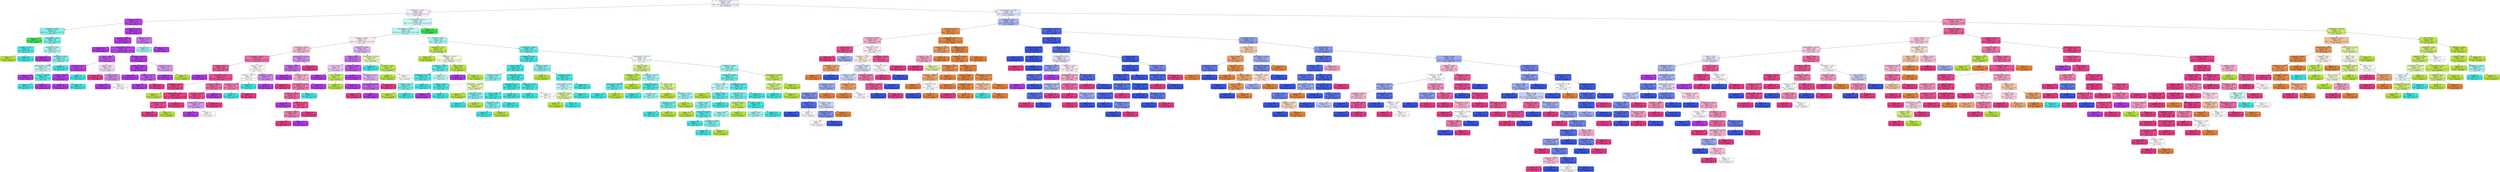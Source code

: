 digraph Tree {
node [shape=box, style="filled, rounded", color="black", fontname="helvetica"] ;
edge [fontname="helvetica"] ;
0 [label="shapefactor2 <= 0.001\nentropy = 2.654\nsamples = 4313\nvalue = [956, 708, 273, 801, 1727, 960, 1380]\nclass = DERMASON", fillcolor="#f2f4fd"] ;
1 [label="shapefactor3 <= 0.525\nentropy = 2.019\nsamples = 1597\nvalue = [0, 412, 273, 783, 0, 939, 102]\nclass = HOROZ", fillcolor="#f8edfd"] ;
0 -> 1 [labeldistance=2.5, labelangle=45, headlabel="True"] ;
2 [label="shapefactor1 <= 0.006\nentropy = 0.373\nsamples = 571\nvalue = [0, 2, 4, 38, 0, 851, 6]\nclass = HOROZ", fillcolor="#b644e7"] ;
1 -> 2 ;
3 [label="shapefactor1 <= 0.004\nentropy = 1.243\nsamples = 34\nvalue = [0.0, 1.0, 4.0, 34.0, 0.0, 10.0, 0.0]\nclass = CALI", fillcolor="#85efed"] ;
2 -> 3 ;
4 [label="entropy = 0.0\nsamples = 4\nvalue = [0, 0, 4, 0, 0, 0, 0]\nclass = BOMBAY", fillcolor="#39e54d"] ;
3 -> 4 ;
5 [label="shapefactor1 <= 0.006\nentropy = 0.91\nsamples = 30\nvalue = [0, 1, 0, 34, 0, 10, 0]\nclass = CALI", fillcolor="#77edeb"] ;
3 -> 5 ;
6 [label="roundness <= 0.779\nentropy = 0.31\nsamples = 13\nvalue = [0, 1, 0, 17, 0, 0, 0]\nclass = CALI", fillcolor="#45e7e4"] ;
5 -> 6 ;
7 [label="entropy = 0.0\nsamples = 1\nvalue = [0, 1, 0, 0, 0, 0, 0]\nclass = BARBUNYA", fillcolor="#b7e539"] ;
6 -> 7 ;
8 [label="entropy = 0.0\nsamples = 12\nvalue = [0, 0, 0, 17, 0, 0, 0]\nclass = CALI", fillcolor="#39e5e2"] ;
6 -> 8 ;
9 [label="shapefactor2 <= 0.001\nentropy = 0.951\nsamples = 17\nvalue = [0, 0, 0, 17, 0, 10, 0]\nclass = CALI", fillcolor="#adf4f3"] ;
5 -> 9 ;
10 [label="entropy = 0.0\nsamples = 3\nvalue = [0, 0, 0, 0, 0, 4, 0]\nclass = HOROZ", fillcolor="#b139e5"] ;
9 -> 10 ;
11 [label="shapefactor4 <= 0.994\nentropy = 0.828\nsamples = 14\nvalue = [0, 0, 0, 17, 0, 6, 0]\nclass = CALI", fillcolor="#7feeec"] ;
9 -> 11 ;
12 [label="majoraxislength <= 415.986\nentropy = 0.971\nsamples = 10\nvalue = [0, 0, 0, 9, 0, 6, 0]\nclass = CALI", fillcolor="#bdf6f5"] ;
11 -> 12 ;
13 [label="entropy = 0.0\nsamples = 4\nvalue = [0, 0, 0, 0, 0, 5, 0]\nclass = HOROZ", fillcolor="#b139e5"] ;
12 -> 13 ;
14 [label="perimeter <= 1070.385\nentropy = 0.469\nsamples = 6\nvalue = [0, 0, 0, 9, 0, 1, 0]\nclass = CALI", fillcolor="#4fe8e5"] ;
12 -> 14 ;
15 [label="entropy = 0.0\nsamples = 5\nvalue = [0, 0, 0, 9, 0, 0, 0]\nclass = CALI", fillcolor="#39e5e2"] ;
14 -> 15 ;
16 [label="entropy = 0.0\nsamples = 1\nvalue = [0, 0, 0, 0, 0, 1, 0]\nclass = HOROZ", fillcolor="#b139e5"] ;
14 -> 16 ;
17 [label="entropy = 0.0\nsamples = 4\nvalue = [0, 0, 0, 8, 0, 0, 0]\nclass = CALI", fillcolor="#39e5e2"] ;
11 -> 17 ;
18 [label="shapefactor4 <= 0.998\nentropy = 0.117\nsamples = 537\nvalue = [0, 1, 0, 4, 0, 841, 6]\nclass = HOROZ", fillcolor="#b23ce5"] ;
2 -> 18 ;
19 [label="shapefactor3 <= 0.5\nentropy = 0.09\nsamples = 530\nvalue = [0, 1, 0, 2, 0, 832, 5]\nclass = HOROZ", fillcolor="#b23be5"] ;
18 -> 19 ;
20 [label="entropy = 0.0\nsamples = 411\nvalue = [0, 0, 0, 0, 0, 653, 0]\nclass = HOROZ", fillcolor="#b139e5"] ;
19 -> 20 ;
21 [label="shapefactor4 <= 0.989\nentropy = 0.31\nsamples = 119\nvalue = [0.0, 1.0, 0.0, 2.0, 0.0, 179.0, 5.0]\nclass = HOROZ", fillcolor="#b442e6"] ;
19 -> 21 ;
22 [label="extent <= 0.808\nentropy = 0.631\nsamples = 34\nvalue = [0, 0, 0, 2, 0, 45, 4]\nclass = HOROZ", fillcolor="#bb52e8"] ;
21 -> 22 ;
23 [label="aspectration <= 1.974\nentropy = 0.276\nsamples = 30\nvalue = [0, 0, 0, 2, 0, 40, 0]\nclass = HOROZ", fillcolor="#b543e6"] ;
22 -> 23 ;
24 [label="roundness <= 0.833\nentropy = 0.165\nsamples = 29\nvalue = [0, 0, 0, 1, 0, 40, 0]\nclass = HOROZ", fillcolor="#b33ee6"] ;
23 -> 24 ;
25 [label="entropy = 0.0\nsamples = 28\nvalue = [0, 0, 0, 0, 0, 40, 0]\nclass = HOROZ", fillcolor="#b139e5"] ;
24 -> 25 ;
26 [label="entropy = 0.0\nsamples = 1\nvalue = [0, 0, 0, 1, 0, 0, 0]\nclass = CALI", fillcolor="#39e5e2"] ;
24 -> 26 ;
27 [label="entropy = 0.0\nsamples = 1\nvalue = [0, 0, 0, 1, 0, 0, 0]\nclass = CALI", fillcolor="#39e5e2"] ;
23 -> 27 ;
28 [label="solidity <= 0.979\nentropy = 0.991\nsamples = 4\nvalue = [0, 0, 0, 0, 0, 5, 4]\nclass = HOROZ", fillcolor="#efd7fa"] ;
22 -> 28 ;
29 [label="entropy = 0.0\nsamples = 1\nvalue = [0, 0, 0, 0, 0, 0, 2]\nclass = SIRA", fillcolor="#e53986"] ;
28 -> 29 ;
30 [label="area <= 58772.5\nentropy = 0.863\nsamples = 3\nvalue = [0, 0, 0, 0, 0, 5, 2]\nclass = HOROZ", fillcolor="#d088ef"] ;
28 -> 30 ;
31 [label="entropy = 0.0\nsamples = 1\nvalue = [0, 0, 0, 0, 0, 3, 0]\nclass = HOROZ", fillcolor="#b139e5"] ;
30 -> 31 ;
32 [label="entropy = 1.0\nsamples = 2\nvalue = [0, 0, 0, 0, 0, 2, 2]\nclass = HOROZ", fillcolor="#ffffff"] ;
30 -> 32 ;
33 [label="perimeter <= 1013.492\nentropy = 0.125\nsamples = 85\nvalue = [0, 1, 0, 0, 0, 134, 1]\nclass = HOROZ", fillcolor="#b23ce5"] ;
21 -> 33 ;
34 [label="eccentricity <= 0.864\nentropy = 0.064\nsamples = 82\nvalue = [0, 0, 0, 0, 0, 132, 1]\nclass = HOROZ", fillcolor="#b23be5"] ;
33 -> 34 ;
35 [label="entropy = 0.0\nsamples = 75\nvalue = [0, 0, 0, 0, 0, 126, 0]\nclass = HOROZ", fillcolor="#b139e5"] ;
34 -> 35 ;
36 [label="shapefactor3 <= 0.502\nentropy = 0.592\nsamples = 7\nvalue = [0, 0, 0, 0, 0, 6, 1]\nclass = HOROZ", fillcolor="#be5ae9"] ;
34 -> 36 ;
37 [label="entropy = 0.0\nsamples = 6\nvalue = [0, 0, 0, 0, 0, 6, 0]\nclass = HOROZ", fillcolor="#b139e5"] ;
36 -> 37 ;
38 [label="entropy = 0.0\nsamples = 1\nvalue = [0, 0, 0, 0, 0, 0, 1]\nclass = SIRA", fillcolor="#e53986"] ;
36 -> 38 ;
39 [label="compactness <= 0.715\nentropy = 0.918\nsamples = 3\nvalue = [0, 1, 0, 0, 0, 2, 0]\nclass = HOROZ", fillcolor="#d89cf2"] ;
33 -> 39 ;
40 [label="entropy = 0.0\nsamples = 2\nvalue = [0, 0, 0, 0, 0, 2, 0]\nclass = HOROZ", fillcolor="#b139e5"] ;
39 -> 40 ;
41 [label="entropy = 0.0\nsamples = 1\nvalue = [0, 1, 0, 0, 0, 0, 0]\nclass = BARBUNYA", fillcolor="#b7e539"] ;
39 -> 41 ;
42 [label="eccentricity <= 0.859\nentropy = 1.041\nsamples = 7\nvalue = [0, 0, 0, 2, 0, 9, 1]\nclass = HOROZ", fillcolor="#c874ed"] ;
18 -> 42 ;
43 [label="entropy = 0.918\nsamples = 2\nvalue = [0, 0, 0, 2, 0, 0, 1]\nclass = CALI", fillcolor="#9cf2f0"] ;
42 -> 43 ;
44 [label="entropy = 0.0\nsamples = 5\nvalue = [0, 0, 0, 0, 0, 9, 0]\nclass = HOROZ", fillcolor="#b139e5"] ;
42 -> 44 ;
45 [label="minoraxislength <= 307.175\nentropy = 1.921\nsamples = 1026\nvalue = [0.0, 410.0, 269.0, 745.0, 0.0, 88.0, 96.0]\nclass = CALI", fillcolor="#c8f8f7"] ;
1 -> 45 ;
46 [label="minoraxislength <= 210.609\nentropy = 1.524\nsamples = 849\nvalue = [0.0, 410.0, 0.0, 745.0, 0.0, 88.0, 96.0]\nclass = CALI", fillcolor="#b8f6f5"] ;
45 -> 46 ;
47 [label="perimeter <= 918.046\nentropy = 1.515\nsamples = 133\nvalue = [0.0, 15.0, 0.0, 9.0, 0.0, 83.0, 96.0]\nclass = SIRA", fillcolor="#fceaf2"] ;
46 -> 47 ;
48 [label="eccentricity <= 0.831\nentropy = 1.19\nsamples = 102\nvalue = [0, 2, 0, 4, 0, 56, 93]\nclass = SIRA", fillcolor="#f5b5d2"] ;
47 -> 48 ;
49 [label="convexarea <= 55361.5\nentropy = 0.946\nsamples = 65\nvalue = [0.0, 2.0, 0.0, 3.0, 0.0, 14.0, 75.0]\nclass = SIRA", fillcolor="#eb68a3"] ;
48 -> 49 ;
50 [label="solidity <= 0.974\nentropy = 0.666\nsamples = 55\nvalue = [0, 2, 0, 0, 0, 9, 70]\nclass = SIRA", fillcolor="#e95798"] ;
49 -> 50 ;
51 [label="entropy = 0.0\nsamples = 3\nvalue = [0, 0, 0, 0, 0, 4, 0]\nclass = HOROZ", fillcolor="#b139e5"] ;
50 -> 51 ;
52 [label="eccentricity <= 0.823\nentropy = 0.518\nsamples = 52\nvalue = [0.0, 2.0, 0.0, 0.0, 0.0, 5.0, 70.0]\nclass = SIRA", fillcolor="#e84c92"] ;
50 -> 52 ;
53 [label="aspectration <= 1.664\nentropy = 0.242\nsamples = 35\nvalue = [0, 2, 0, 0, 0, 0, 48]\nclass = SIRA", fillcolor="#e6418b"] ;
52 -> 53 ;
54 [label="entropy = 0.0\nsamples = 1\nvalue = [0, 1, 0, 0, 0, 0, 0]\nclass = BARBUNYA", fillcolor="#b7e539"] ;
53 -> 54 ;
55 [label="equivdiameter <= 252.006\nentropy = 0.144\nsamples = 34\nvalue = [0.0, 1.0, 0.0, 0.0, 0.0, 0.0, 48.0]\nclass = SIRA", fillcolor="#e63d89"] ;
53 -> 55 ;
56 [label="equivdiameter <= 251.51\nentropy = 0.439\nsamples = 10\nvalue = [0, 1, 0, 0, 0, 0, 10]\nclass = SIRA", fillcolor="#e84d92"] ;
55 -> 56 ;
57 [label="entropy = 0.0\nsamples = 9\nvalue = [0, 0, 0, 0, 0, 0, 10]\nclass = SIRA", fillcolor="#e53986"] ;
56 -> 57 ;
58 [label="entropy = 0.0\nsamples = 1\nvalue = [0, 1, 0, 0, 0, 0, 0]\nclass = BARBUNYA", fillcolor="#b7e539"] ;
56 -> 58 ;
59 [label="entropy = 0.0\nsamples = 24\nvalue = [0, 0, 0, 0, 0, 0, 38]\nclass = SIRA", fillcolor="#e53986"] ;
55 -> 59 ;
60 [label="perimeter <= 897.381\nentropy = 0.691\nsamples = 17\nvalue = [0, 0, 0, 0, 0, 5, 22]\nclass = SIRA", fillcolor="#eb66a2"] ;
52 -> 60 ;
61 [label="convexarea <= 46750.0\nentropy = 0.414\nsamples = 16\nvalue = [0, 0, 0, 0, 0, 2, 22]\nclass = SIRA", fillcolor="#e74b91"] ;
60 -> 61 ;
62 [label="minoraxislength <= 178.946\nentropy = 0.918\nsamples = 3\nvalue = [0, 0, 0, 0, 0, 2, 1]\nclass = HOROZ", fillcolor="#d89cf2"] ;
61 -> 62 ;
63 [label="entropy = 0.0\nsamples = 1\nvalue = [0, 0, 0, 0, 0, 1, 0]\nclass = HOROZ", fillcolor="#b139e5"] ;
62 -> 63 ;
64 [label="entropy = 1.0\nsamples = 2\nvalue = [0, 0, 0, 0, 0, 1, 1]\nclass = HOROZ", fillcolor="#ffffff"] ;
62 -> 64 ;
65 [label="entropy = 0.0\nsamples = 13\nvalue = [0, 0, 0, 0, 0, 0, 21]\nclass = SIRA", fillcolor="#e53986"] ;
61 -> 65 ;
66 [label="entropy = 0.0\nsamples = 1\nvalue = [0, 0, 0, 0, 0, 3, 0]\nclass = HOROZ", fillcolor="#b139e5"] ;
60 -> 66 ;
67 [label="perimeter <= 905.043\nentropy = 1.549\nsamples = 10\nvalue = [0, 0, 0, 3, 0, 5, 5]\nclass = HOROZ", fillcolor="#ffffff"] ;
49 -> 67 ;
68 [label="convexarea <= 56375.0\nentropy = 1.0\nsamples = 6\nvalue = [0, 0, 0, 3, 0, 0, 3]\nclass = CALI", fillcolor="#ffffff"] ;
67 -> 68 ;
69 [label="compactness <= 0.755\nentropy = 0.811\nsamples = 4\nvalue = [0, 0, 0, 1, 0, 0, 3]\nclass = SIRA", fillcolor="#ee7bae"] ;
68 -> 69 ;
70 [label="entropy = 0.0\nsamples = 1\nvalue = [0, 0, 0, 1, 0, 0, 0]\nclass = CALI", fillcolor="#39e5e2"] ;
69 -> 70 ;
71 [label="entropy = 0.0\nsamples = 3\nvalue = [0, 0, 0, 0, 0, 0, 3]\nclass = SIRA", fillcolor="#e53986"] ;
69 -> 71 ;
72 [label="entropy = 0.0\nsamples = 2\nvalue = [0, 0, 0, 2, 0, 0, 0]\nclass = CALI", fillcolor="#39e5e2"] ;
68 -> 72 ;
73 [label="shapefactor4 <= 0.992\nentropy = 0.863\nsamples = 4\nvalue = [0, 0, 0, 0, 0, 5, 2]\nclass = HOROZ", fillcolor="#d088ef"] ;
67 -> 73 ;
74 [label="entropy = 0.0\nsamples = 2\nvalue = [0, 0, 0, 0, 0, 5, 0]\nclass = HOROZ", fillcolor="#b139e5"] ;
73 -> 74 ;
75 [label="entropy = 0.0\nsamples = 2\nvalue = [0, 0, 0, 0, 0, 0, 2]\nclass = SIRA", fillcolor="#e53986"] ;
73 -> 75 ;
76 [label="majoraxislength <= 358.259\nentropy = 0.988\nsamples = 37\nvalue = [0, 0, 0, 1, 0, 42, 18]\nclass = HOROZ", fillcolor="#d390f0"] ;
48 -> 76 ;
77 [label="roundness <= 0.836\nentropy = 0.796\nsamples = 34\nvalue = [0, 0, 0, 1, 0, 42, 9]\nclass = HOROZ", fillcolor="#c367eb"] ;
76 -> 77 ;
78 [label="entropy = 0.0\nsamples = 22\nvalue = [0, 0, 0, 0, 0, 37, 0]\nclass = HOROZ", fillcolor="#b139e5"] ;
77 -> 78 ;
79 [label="shapefactor1 <= 0.007\nentropy = 1.231\nsamples = 12\nvalue = [0, 0, 0, 1, 0, 5, 9]\nclass = SIRA", fillcolor="#f5b0cf"] ;
77 -> 79 ;
80 [label="minoraxislength <= 192.975\nentropy = 1.041\nsamples = 10\nvalue = [0, 0, 0, 1, 0, 2, 9]\nclass = SIRA", fillcolor="#ed74aa"] ;
79 -> 80 ;
81 [label="compactness <= 0.729\nentropy = 0.684\nsamples = 9\nvalue = [0, 0, 0, 0, 0, 2, 9]\nclass = SIRA", fillcolor="#eb65a1"] ;
80 -> 81 ;
82 [label="entropy = 0.0\nsamples = 1\nvalue = [0, 0, 0, 0, 0, 1, 0]\nclass = HOROZ", fillcolor="#b139e5"] ;
81 -> 82 ;
83 [label="shapefactor4 <= 0.995\nentropy = 0.469\nsamples = 8\nvalue = [0, 0, 0, 0, 0, 1, 9]\nclass = SIRA", fillcolor="#e84f93"] ;
81 -> 83 ;
84 [label="roundness <= 0.843\nentropy = 0.811\nsamples = 3\nvalue = [0, 0, 0, 0, 0, 1, 3]\nclass = SIRA", fillcolor="#ee7bae"] ;
83 -> 84 ;
85 [label="entropy = 0.0\nsamples = 2\nvalue = [0, 0, 0, 0, 0, 0, 3]\nclass = SIRA", fillcolor="#e53986"] ;
84 -> 85 ;
86 [label="entropy = 0.0\nsamples = 1\nvalue = [0, 0, 0, 0, 0, 1, 0]\nclass = HOROZ", fillcolor="#b139e5"] ;
84 -> 86 ;
87 [label="entropy = 0.0\nsamples = 5\nvalue = [0, 0, 0, 0, 0, 0, 6]\nclass = SIRA", fillcolor="#e53986"] ;
83 -> 87 ;
88 [label="entropy = 0.0\nsamples = 1\nvalue = [0, 0, 0, 1, 0, 0, 0]\nclass = CALI", fillcolor="#39e5e2"] ;
80 -> 88 ;
89 [label="entropy = 0.0\nsamples = 2\nvalue = [0, 0, 0, 0, 0, 3, 0]\nclass = HOROZ", fillcolor="#b139e5"] ;
79 -> 89 ;
90 [label="entropy = 0.0\nsamples = 3\nvalue = [0, 0, 0, 0, 0, 0, 9]\nclass = SIRA", fillcolor="#e53986"] ;
76 -> 90 ;
91 [label="shapefactor4 <= 0.996\nentropy = 1.567\nsamples = 31\nvalue = [0, 13, 0, 5, 0, 27, 3]\nclass = HOROZ", fillcolor="#e0b0f5"] ;
47 -> 91 ;
92 [label="solidity <= 0.973\nentropy = 0.994\nsamples = 23\nvalue = [0, 5, 0, 0, 0, 27, 3]\nclass = HOROZ", fillcolor="#c66eec"] ;
91 -> 92 ;
93 [label="area <= 57163.0\nentropy = 0.98\nsamples = 6\nvalue = [0, 5, 0, 0, 0, 7, 0]\nclass = HOROZ", fillcolor="#e9c6f8"] ;
92 -> 93 ;
94 [label="entropy = 0.0\nsamples = 3\nvalue = [0, 0, 0, 0, 0, 6, 0]\nclass = HOROZ", fillcolor="#b139e5"] ;
93 -> 94 ;
95 [label="area <= 60026.5\nentropy = 0.65\nsamples = 3\nvalue = [0, 5, 0, 0, 0, 1, 0]\nclass = BARBUNYA", fillcolor="#c5ea61"] ;
93 -> 95 ;
96 [label="entropy = 0.0\nsamples = 2\nvalue = [0, 5, 0, 0, 0, 0, 0]\nclass = BARBUNYA", fillcolor="#b7e539"] ;
95 -> 96 ;
97 [label="entropy = 0.0\nsamples = 1\nvalue = [0, 0, 0, 0, 0, 1, 0]\nclass = HOROZ", fillcolor="#b139e5"] ;
95 -> 97 ;
98 [label="roundness <= 0.821\nentropy = 0.559\nsamples = 17\nvalue = [0, 0, 0, 0, 0, 20, 3]\nclass = HOROZ", fillcolor="#bd57e9"] ;
92 -> 98 ;
99 [label="entropy = 0.0\nsamples = 11\nvalue = [0, 0, 0, 0, 0, 15, 0]\nclass = HOROZ", fillcolor="#b139e5"] ;
98 -> 99 ;
100 [label="shapefactor4 <= 0.994\nentropy = 0.954\nsamples = 6\nvalue = [0, 0, 0, 0, 0, 5, 3]\nclass = HOROZ", fillcolor="#e0b0f5"] ;
98 -> 100 ;
101 [label="majoraxislength <= 354.895\nentropy = 0.65\nsamples = 5\nvalue = [0, 0, 0, 0, 0, 5, 1]\nclass = HOROZ", fillcolor="#c161ea"] ;
100 -> 101 ;
102 [label="entropy = 0.0\nsamples = 1\nvalue = [0, 0, 0, 0, 0, 0, 1]\nclass = SIRA", fillcolor="#e53986"] ;
101 -> 102 ;
103 [label="entropy = 0.0\nsamples = 4\nvalue = [0, 0, 0, 0, 0, 5, 0]\nclass = HOROZ", fillcolor="#b139e5"] ;
101 -> 103 ;
104 [label="entropy = 0.0\nsamples = 1\nvalue = [0, 0, 0, 0, 0, 0, 2]\nclass = SIRA", fillcolor="#e53986"] ;
100 -> 104 ;
105 [label="minoraxislength <= 203.202\nentropy = 0.961\nsamples = 8\nvalue = [0, 8, 0, 5, 0, 0, 0]\nclass = BARBUNYA", fillcolor="#e4f5b5"] ;
91 -> 105 ;
106 [label="entropy = 0.0\nsamples = 2\nvalue = [0, 0, 0, 4, 0, 0, 0]\nclass = CALI", fillcolor="#39e5e2"] ;
105 -> 106 ;
107 [label="roundness <= 0.827\nentropy = 0.503\nsamples = 6\nvalue = [0, 8, 0, 1, 0, 0, 0]\nclass = BARBUNYA", fillcolor="#c0e852"] ;
105 -> 107 ;
108 [label="entropy = 0.0\nsamples = 4\nvalue = [0, 7, 0, 0, 0, 0, 0]\nclass = BARBUNYA", fillcolor="#b7e539"] ;
107 -> 108 ;
109 [label="entropy = 1.0\nsamples = 2\nvalue = [0, 1, 0, 1, 0, 0, 0]\nclass = BARBUNYA", fillcolor="#ffffff"] ;
107 -> 109 ;
110 [label="roundness <= 0.807\nentropy = 0.97\nsamples = 716\nvalue = [0, 395, 0, 736, 0, 5, 0]\nclass = CALI", fillcolor="#a4f3f2"] ;
46 -> 110 ;
111 [label="aspectration <= 1.717\nentropy = 0.517\nsamples = 171\nvalue = [0, 253, 0, 25, 0, 3, 0]\nclass = BARBUNYA", fillcolor="#bfe84f"] ;
110 -> 111 ;
112 [label="entropy = 0.0\nsamples = 135\nvalue = [0, 222, 0, 0, 0, 0, 0]\nclass = BARBUNYA", fillcolor="#b7e539"] ;
111 -> 112 ;
113 [label="shapefactor4 <= 0.994\nentropy = 1.231\nsamples = 36\nvalue = [0.0, 31.0, 0.0, 25.0, 0.0, 3.0, 0.0]\nclass = BARBUNYA", fillcolor="#f2fadc"] ;
111 -> 113 ;
114 [label="shapefactor1 <= 0.006\nentropy = 0.717\nsamples = 20\nvalue = [0, 2, 0, 25, 0, 2, 0]\nclass = CALI", fillcolor="#56e9e6"] ;
113 -> 114 ;
115 [label="majoraxislength <= 413.733\nentropy = 0.414\nsamples = 18\nvalue = [0, 2, 0, 22, 0, 0, 0]\nclass = CALI", fillcolor="#4be7e5"] ;
114 -> 115 ;
116 [label="extent <= 0.723\nentropy = 0.764\nsamples = 7\nvalue = [0, 2, 0, 7, 0, 0, 0]\nclass = CALI", fillcolor="#72ecea"] ;
115 -> 116 ;
117 [label="entropy = 0.0\nsamples = 2\nvalue = [0, 2, 0, 0, 0, 0, 0]\nclass = BARBUNYA", fillcolor="#b7e539"] ;
116 -> 117 ;
118 [label="entropy = 0.0\nsamples = 5\nvalue = [0, 0, 0, 7, 0, 0, 0]\nclass = CALI", fillcolor="#39e5e2"] ;
116 -> 118 ;
119 [label="entropy = 0.0\nsamples = 11\nvalue = [0, 0, 0, 15, 0, 0, 0]\nclass = CALI", fillcolor="#39e5e2"] ;
115 -> 119 ;
120 [label="entropy = 0.971\nsamples = 2\nvalue = [0, 0, 0, 3, 0, 2, 0]\nclass = CALI", fillcolor="#bdf6f5"] ;
114 -> 120 ;
121 [label="area <= 64565.5\nentropy = 0.211\nsamples = 16\nvalue = [0, 29, 0, 0, 0, 1, 0]\nclass = BARBUNYA", fillcolor="#b9e640"] ;
113 -> 121 ;
122 [label="entropy = 0.0\nsamples = 1\nvalue = [0, 0, 0, 0, 0, 1, 0]\nclass = HOROZ", fillcolor="#b139e5"] ;
121 -> 122 ;
123 [label="entropy = 0.0\nsamples = 15\nvalue = [0, 29, 0, 0, 0, 0, 0]\nclass = BARBUNYA", fillcolor="#b7e539"] ;
121 -> 123 ;
124 [label="shapefactor4 <= 0.994\nentropy = 0.672\nsamples = 545\nvalue = [0, 142, 0, 711, 0, 2, 0]\nclass = CALI", fillcolor="#61eae8"] ;
110 -> 124 ;
125 [label="shapefactor3 <= 0.616\nentropy = 0.242\nsamples = 390\nvalue = [0, 20, 0, 581, 0, 2, 0]\nclass = CALI", fillcolor="#40e6e3"] ;
124 -> 125 ;
126 [label="area <= 62851.5\nentropy = 0.121\nsamples = 359\nvalue = [0, 6, 0, 543, 0, 2, 0]\nclass = CALI", fillcolor="#3ce5e2"] ;
125 -> 126 ;
127 [label="perimeter <= 956.13\nentropy = 1.049\nsamples = 15\nvalue = [0, 5, 0, 15, 0, 1, 0]\nclass = CALI", fillcolor="#83efed"] ;
126 -> 127 ;
128 [label="solidity <= 0.973\nentropy = 0.391\nsamples = 10\nvalue = [0, 0, 0, 12, 0, 1, 0]\nclass = CALI", fillcolor="#49e7e4"] ;
127 -> 128 ;
129 [label="entropy = 0.0\nsamples = 1\nvalue = [0, 0, 0, 0, 0, 1, 0]\nclass = HOROZ", fillcolor="#b139e5"] ;
128 -> 129 ;
130 [label="entropy = 0.0\nsamples = 9\nvalue = [0, 0, 0, 12, 0, 0, 0]\nclass = CALI", fillcolor="#39e5e2"] ;
128 -> 130 ;
131 [label="equivdiameter <= 281.481\nentropy = 0.954\nsamples = 5\nvalue = [0, 5, 0, 3, 0, 0, 0]\nclass = BARBUNYA", fillcolor="#e2f5b0"] ;
127 -> 131 ;
132 [label="entropy = 0.0\nsamples = 2\nvalue = [0, 4, 0, 0, 0, 0, 0]\nclass = BARBUNYA", fillcolor="#b7e539"] ;
131 -> 132 ;
133 [label="shapefactor4 <= 0.992\nentropy = 0.811\nsamples = 3\nvalue = [0, 1, 0, 3, 0, 0, 0]\nclass = CALI", fillcolor="#7beeec"] ;
131 -> 133 ;
134 [label="entropy = 0.0\nsamples = 2\nvalue = [0, 0, 0, 3, 0, 0, 0]\nclass = CALI", fillcolor="#39e5e2"] ;
133 -> 134 ;
135 [label="entropy = 0.0\nsamples = 1\nvalue = [0, 1, 0, 0, 0, 0, 0]\nclass = BARBUNYA", fillcolor="#b7e539"] ;
133 -> 135 ;
136 [label="shapefactor3 <= 0.606\nentropy = 0.04\nsamples = 344\nvalue = [0, 1, 0, 528, 0, 1, 0]\nclass = CALI", fillcolor="#3ae5e2"] ;
126 -> 136 ;
137 [label="aspectration <= 1.694\nentropy = 0.021\nsamples = 329\nvalue = [0, 1, 0, 507, 0, 0, 0]\nclass = CALI", fillcolor="#39e5e2"] ;
136 -> 137 ;
138 [label="extent <= 0.688\nentropy = 0.072\nsamples = 76\nvalue = [0, 1, 0, 115, 0, 0, 0]\nclass = CALI", fillcolor="#3be5e2"] ;
137 -> 138 ;
139 [label="shapefactor1 <= 0.005\nentropy = 0.811\nsamples = 4\nvalue = [0, 1, 0, 3, 0, 0, 0]\nclass = CALI", fillcolor="#7beeec"] ;
138 -> 139 ;
140 [label="entropy = 0.0\nsamples = 3\nvalue = [0, 0, 0, 3, 0, 0, 0]\nclass = CALI", fillcolor="#39e5e2"] ;
139 -> 140 ;
141 [label="entropy = 0.0\nsamples = 1\nvalue = [0, 1, 0, 0, 0, 0, 0]\nclass = BARBUNYA", fillcolor="#b7e539"] ;
139 -> 141 ;
142 [label="entropy = 0.0\nsamples = 72\nvalue = [0, 0, 0, 112, 0, 0, 0]\nclass = CALI", fillcolor="#39e5e2"] ;
138 -> 142 ;
143 [label="entropy = 0.0\nsamples = 253\nvalue = [0, 0, 0, 392, 0, 0, 0]\nclass = CALI", fillcolor="#39e5e2"] ;
137 -> 143 ;
144 [label="aspectration <= 1.634\nentropy = 0.267\nsamples = 15\nvalue = [0, 0, 0, 21, 0, 1, 0]\nclass = CALI", fillcolor="#42e6e3"] ;
136 -> 144 ;
145 [label="entropy = 0.0\nsamples = 13\nvalue = [0, 0, 0, 20, 0, 0, 0]\nclass = CALI", fillcolor="#39e5e2"] ;
144 -> 145 ;
146 [label="entropy = 1.0\nsamples = 2\nvalue = [0, 0, 0, 1, 0, 1, 0]\nclass = CALI", fillcolor="#ffffff"] ;
144 -> 146 ;
147 [label="roundness <= 0.839\nentropy = 0.84\nsamples = 31\nvalue = [0, 14, 0, 38, 0, 0, 0]\nclass = CALI", fillcolor="#82efed"] ;
125 -> 147 ;
148 [label="entropy = 0.0\nsamples = 8\nvalue = [0, 12, 0, 0, 0, 0, 0]\nclass = BARBUNYA", fillcolor="#b7e539"] ;
147 -> 148 ;
149 [label="aspectration <= 1.532\nentropy = 0.286\nsamples = 23\nvalue = [0, 2, 0, 38, 0, 0, 0]\nclass = CALI", fillcolor="#43e6e4"] ;
147 -> 149 ;
150 [label="minoraxislength <= 255.29\nentropy = 0.971\nsamples = 4\nvalue = [0, 2, 0, 3, 0, 0, 0]\nclass = CALI", fillcolor="#bdf6f5"] ;
149 -> 150 ;
151 [label="shapefactor2 <= 0.001\nentropy = 0.918\nsamples = 3\nvalue = [0, 2, 0, 1, 0, 0, 0]\nclass = BARBUNYA", fillcolor="#dbf29c"] ;
150 -> 151 ;
152 [label="entropy = 0.0\nsamples = 2\nvalue = [0, 2, 0, 0, 0, 0, 0]\nclass = BARBUNYA", fillcolor="#b7e539"] ;
151 -> 152 ;
153 [label="entropy = 0.0\nsamples = 1\nvalue = [0, 0, 0, 1, 0, 0, 0]\nclass = CALI", fillcolor="#39e5e2"] ;
151 -> 153 ;
154 [label="entropy = 0.0\nsamples = 1\nvalue = [0, 0, 0, 2, 0, 0, 0]\nclass = CALI", fillcolor="#39e5e2"] ;
150 -> 154 ;
155 [label="entropy = 0.0\nsamples = 19\nvalue = [0, 0, 0, 35, 0, 0, 0]\nclass = CALI", fillcolor="#39e5e2"] ;
149 -> 155 ;
156 [label="majoraxislength <= 383.257\nentropy = 0.999\nsamples = 155\nvalue = [0, 122, 0, 130, 0, 0, 0]\nclass = CALI", fillcolor="#f3fdfd"] ;
124 -> 156 ;
157 [label="roundness <= 0.86\nentropy = 0.843\nsamples = 60\nvalue = [0, 70, 0, 26, 0, 0, 0]\nclass = BARBUNYA", fillcolor="#d2ef83"] ;
156 -> 157 ;
158 [label="shapefactor3 <= 0.582\nentropy = 0.483\nsamples = 38\nvalue = [0, 60, 0, 7, 0, 0, 0]\nclass = BARBUNYA", fillcolor="#bfe850"] ;
157 -> 158 ;
159 [label="minoraxislength <= 220.798\nentropy = 0.544\nsamples = 5\nvalue = [0, 1, 0, 7, 0, 0, 0]\nclass = CALI", fillcolor="#55e9e6"] ;
158 -> 159 ;
160 [label="entropy = 0.0\nsamples = 4\nvalue = [0, 0, 0, 7, 0, 0, 0]\nclass = CALI", fillcolor="#39e5e2"] ;
159 -> 160 ;
161 [label="entropy = 0.0\nsamples = 1\nvalue = [0, 1, 0, 0, 0, 0, 0]\nclass = BARBUNYA", fillcolor="#b7e539"] ;
159 -> 161 ;
162 [label="entropy = 0.0\nsamples = 33\nvalue = [0, 59, 0, 0, 0, 0, 0]\nclass = BARBUNYA", fillcolor="#b7e539"] ;
158 -> 162 ;
163 [label="compactness <= 0.792\nentropy = 0.929\nsamples = 22\nvalue = [0, 10, 0, 19, 0, 0, 0]\nclass = CALI", fillcolor="#a1f3f1"] ;
157 -> 163 ;
164 [label="shapefactor4 <= 0.997\nentropy = 0.337\nsamples = 13\nvalue = [0, 1, 0, 15, 0, 0, 0]\nclass = CALI", fillcolor="#46e7e4"] ;
163 -> 164 ;
165 [label="entropy = 0.0\nsamples = 11\nvalue = [0, 0, 0, 13, 0, 0, 0]\nclass = CALI", fillcolor="#39e5e2"] ;
164 -> 165 ;
166 [label="entropy = 0.918\nsamples = 2\nvalue = [0, 1, 0, 2, 0, 0, 0]\nclass = CALI", fillcolor="#9cf2f0"] ;
164 -> 166 ;
167 [label="solidity <= 0.99\nentropy = 0.89\nsamples = 9\nvalue = [0, 9, 0, 4, 0, 0, 0]\nclass = BARBUNYA", fillcolor="#d7f191"] ;
163 -> 167 ;
168 [label="entropy = 0.0\nsamples = 5\nvalue = [0, 7, 0, 0, 0, 0, 0]\nclass = BARBUNYA", fillcolor="#b7e539"] ;
167 -> 168 ;
169 [label="convexarea <= 72717.5\nentropy = 0.918\nsamples = 4\nvalue = [0, 2, 0, 4, 0, 0, 0]\nclass = CALI", fillcolor="#9cf2f0"] ;
167 -> 169 ;
170 [label="aspectration <= 1.58\nentropy = 0.722\nsamples = 3\nvalue = [0, 1, 0, 4, 0, 0, 0]\nclass = CALI", fillcolor="#6aece9"] ;
169 -> 170 ;
171 [label="entropy = 0.0\nsamples = 2\nvalue = [0, 0, 0, 4, 0, 0, 0]\nclass = CALI", fillcolor="#39e5e2"] ;
170 -> 171 ;
172 [label="entropy = 0.0\nsamples = 1\nvalue = [0, 1, 0, 0, 0, 0, 0]\nclass = BARBUNYA", fillcolor="#b7e539"] ;
170 -> 172 ;
173 [label="entropy = 0.0\nsamples = 1\nvalue = [0, 1, 0, 0, 0, 0, 0]\nclass = BARBUNYA", fillcolor="#b7e539"] ;
169 -> 173 ;
174 [label="shapefactor2 <= 0.001\nentropy = 0.918\nsamples = 95\nvalue = [0, 52, 0, 104, 0, 0, 0]\nclass = CALI", fillcolor="#9cf2f0"] ;
156 -> 174 ;
175 [label="shapefactor1 <= 0.005\nentropy = 0.698\nsamples = 75\nvalue = [0, 23, 0, 99, 0, 0, 0]\nclass = CALI", fillcolor="#67ebe9"] ;
174 -> 175 ;
176 [label="roundness <= 0.829\nentropy = 0.974\nsamples = 22\nvalue = [0, 13, 0, 19, 0, 0, 0]\nclass = CALI", fillcolor="#c0f7f6"] ;
175 -> 176 ;
177 [label="entropy = 0.0\nsamples = 6\nvalue = [0, 10, 0, 0, 0, 0, 0]\nclass = BARBUNYA", fillcolor="#b7e539"] ;
176 -> 177 ;
178 [label="solidity <= 0.991\nentropy = 0.575\nsamples = 16\nvalue = [0, 3, 0, 19, 0, 0, 0]\nclass = CALI", fillcolor="#58e9e7"] ;
176 -> 178 ;
179 [label="extent <= 0.707\nentropy = 0.845\nsamples = 8\nvalue = [0, 3, 0, 8, 0, 0, 0]\nclass = CALI", fillcolor="#83efed"] ;
178 -> 179 ;
180 [label="entropy = 0.0\nsamples = 1\nvalue = [0, 2, 0, 0, 0, 0, 0]\nclass = BARBUNYA", fillcolor="#b7e539"] ;
179 -> 180 ;
181 [label="convexarea <= 85460.0\nentropy = 0.503\nsamples = 7\nvalue = [0, 1, 0, 8, 0, 0, 0]\nclass = CALI", fillcolor="#52e8e6"] ;
179 -> 181 ;
182 [label="entropy = 0.0\nsamples = 4\nvalue = [0, 0, 0, 5, 0, 0, 0]\nclass = CALI", fillcolor="#39e5e2"] ;
181 -> 182 ;
183 [label="shapefactor4 <= 0.997\nentropy = 0.811\nsamples = 3\nvalue = [0, 1, 0, 3, 0, 0, 0]\nclass = CALI", fillcolor="#7beeec"] ;
181 -> 183 ;
184 [label="entropy = 0.0\nsamples = 2\nvalue = [0, 0, 0, 3, 0, 0, 0]\nclass = CALI", fillcolor="#39e5e2"] ;
183 -> 184 ;
185 [label="entropy = 0.0\nsamples = 1\nvalue = [0, 1, 0, 0, 0, 0, 0]\nclass = BARBUNYA", fillcolor="#b7e539"] ;
183 -> 185 ;
186 [label="entropy = 0.0\nsamples = 8\nvalue = [0, 0, 0, 11, 0, 0, 0]\nclass = CALI", fillcolor="#39e5e2"] ;
178 -> 186 ;
187 [label="majoraxislength <= 403.59\nentropy = 0.503\nsamples = 53\nvalue = [0, 10, 0, 80, 0, 0, 0]\nclass = CALI", fillcolor="#52e8e6"] ;
175 -> 187 ;
188 [label="extent <= 0.714\nentropy = 0.73\nsamples = 28\nvalue = [0, 10, 0, 39, 0, 0, 0]\nclass = CALI", fillcolor="#6cece9"] ;
187 -> 188 ;
189 [label="perimeter <= 1017.94\nentropy = 0.684\nsamples = 6\nvalue = [0, 9, 0, 2, 0, 0, 0]\nclass = BARBUNYA", fillcolor="#c7eb65"] ;
188 -> 189 ;
190 [label="entropy = 0.918\nsamples = 2\nvalue = [0, 1, 0, 2, 0, 0, 0]\nclass = CALI", fillcolor="#9cf2f0"] ;
189 -> 190 ;
191 [label="entropy = 0.0\nsamples = 4\nvalue = [0, 8, 0, 0, 0, 0, 0]\nclass = BARBUNYA", fillcolor="#b7e539"] ;
189 -> 191 ;
192 [label="solidity <= 0.987\nentropy = 0.176\nsamples = 22\nvalue = [0, 1, 0, 37, 0, 0, 0]\nclass = CALI", fillcolor="#3ee6e3"] ;
188 -> 192 ;
193 [label="entropy = 0.918\nsamples = 2\nvalue = [0, 1, 0, 2, 0, 0, 0]\nclass = CALI", fillcolor="#9cf2f0"] ;
192 -> 193 ;
194 [label="entropy = 0.0\nsamples = 20\nvalue = [0, 0, 0, 35, 0, 0, 0]\nclass = CALI", fillcolor="#39e5e2"] ;
192 -> 194 ;
195 [label="entropy = 0.0\nsamples = 25\nvalue = [0, 0, 0, 41, 0, 0, 0]\nclass = CALI", fillcolor="#39e5e2"] ;
187 -> 195 ;
196 [label="minoraxislength <= 258.249\nentropy = 0.602\nsamples = 20\nvalue = [0, 29, 0, 5, 0, 0, 0]\nclass = BARBUNYA", fillcolor="#c3e95b"] ;
174 -> 196 ;
197 [label="shapefactor1 <= 0.005\nentropy = 0.852\nsamples = 11\nvalue = [0, 13, 0, 5, 0, 0, 0]\nclass = BARBUNYA", fillcolor="#d3ef85"] ;
196 -> 197 ;
198 [label="entropy = 0.0\nsamples = 4\nvalue = [0, 0, 0, 5, 0, 0, 0]\nclass = CALI", fillcolor="#39e5e2"] ;
197 -> 198 ;
199 [label="entropy = 0.0\nsamples = 7\nvalue = [0, 13, 0, 0, 0, 0, 0]\nclass = BARBUNYA", fillcolor="#b7e539"] ;
197 -> 199 ;
200 [label="entropy = 0.0\nsamples = 9\nvalue = [0, 16, 0, 0, 0, 0, 0]\nclass = BARBUNYA", fillcolor="#b7e539"] ;
196 -> 200 ;
201 [label="entropy = 0.0\nsamples = 177\nvalue = [0, 0, 269, 0, 0, 0, 0]\nclass = BOMBAY", fillcolor="#39e54d"] ;
45 -> 201 ;
202 [label="majoraxislength <= 277.606\nentropy = 1.868\nsamples = 2716\nvalue = [956, 296, 0, 18, 1727, 21, 1278]\nclass = DERMASON", fillcolor="#e2e6fb"] ;
0 -> 202 [labeldistance=2.5, labelangle=-45, headlabel="False"] ;
203 [label="shapefactor1 <= 0.007\nentropy = 1.243\nsamples = 1691\nvalue = [839, 2, 0, 1, 1630, 3, 179]\nclass = DERMASON", fillcolor="#a9b5f4"] ;
202 -> 203 ;
204 [label="compactness <= 0.856\nentropy = 0.538\nsamples = 553\nvalue = [793, 2, 0, 1, 22, 0, 54]\nclass = SEKER", fillcolor="#e88d4c"] ;
203 -> 204 ;
205 [label="shapefactor4 <= 0.996\nentropy = 1.449\nsamples = 60\nvalue = [20, 0, 0, 0, 20, 0, 48]\nclass = SIRA", fillcolor="#f4adcd"] ;
204 -> 205 ;
206 [label="solidity <= 0.99\nentropy = 0.391\nsamples = 18\nvalue = [0, 0, 0, 0, 2, 0, 24]\nclass = SIRA", fillcolor="#e74990"] ;
205 -> 206 ;
207 [label="entropy = 0.0\nsamples = 16\nvalue = [0, 0, 0, 0, 0, 0, 23]\nclass = SIRA", fillcolor="#e53986"] ;
206 -> 207 ;
208 [label="entropy = 0.918\nsamples = 2\nvalue = [0, 0, 0, 0, 2, 0, 1]\nclass = DERMASON", fillcolor="#9caaf2"] ;
206 -> 208 ;
209 [label="shapefactor1 <= 0.007\nentropy = 1.575\nsamples = 42\nvalue = [20, 0, 0, 0, 18, 0, 24]\nclass = SIRA", fillcolor="#fdecf3"] ;
205 -> 209 ;
210 [label="shapefactor1 <= 0.007\nentropy = 1.515\nsamples = 31\nvalue = [20, 0, 0, 0, 16, 0, 9]\nclass = SEKER", fillcolor="#fbeee4"] ;
209 -> 210 ;
211 [label="shapefactor3 <= 0.732\nentropy = 0.722\nsamples = 8\nvalue = [12, 0, 0, 0, 3, 0, 0]\nclass = SEKER", fillcolor="#eca06a"] ;
210 -> 211 ;
212 [label="entropy = 0.0\nsamples = 7\nvalue = [12, 0, 0, 0, 0, 0, 0]\nclass = SEKER", fillcolor="#e58139"] ;
211 -> 212 ;
213 [label="entropy = 0.0\nsamples = 1\nvalue = [0, 0, 0, 0, 3, 0, 0]\nclass = DERMASON", fillcolor="#3956e5"] ;
211 -> 213 ;
214 [label="perimeter <= 743.957\nentropy = 1.552\nsamples = 23\nvalue = [8, 0, 0, 0, 13, 0, 9]\nclass = DERMASON", fillcolor="#d9dffa"] ;
210 -> 214 ;
215 [label="compactness <= 0.851\nentropy = 1.342\nsamples = 16\nvalue = [8, 0, 0, 0, 11, 0, 2]\nclass = DERMASON", fillcolor="#d1d8f9"] ;
214 -> 215 ;
216 [label="aspectration <= 1.447\nentropy = 1.299\nsamples = 12\nvalue = [4, 0, 0, 0, 10, 0, 2]\nclass = DERMASON", fillcolor="#9caaf2"] ;
215 -> 216 ;
217 [label="shapefactor2 <= 0.002\nentropy = 1.149\nsamples = 11\nvalue = [2, 0, 0, 0, 10, 0, 2]\nclass = DERMASON", fillcolor="#7b8eee"] ;
216 -> 217 ;
218 [label="solidity <= 0.991\nentropy = 0.544\nsamples = 6\nvalue = [0, 0, 0, 0, 7, 0, 1]\nclass = DERMASON", fillcolor="#556ee9"] ;
217 -> 218 ;
219 [label="entropy = 0.0\nsamples = 4\nvalue = [0, 0, 0, 0, 6, 0, 0]\nclass = DERMASON", fillcolor="#3956e5"] ;
218 -> 219 ;
220 [label="entropy = 1.0\nsamples = 2\nvalue = [0, 0, 0, 0, 1, 0, 1]\nclass = DERMASON", fillcolor="#ffffff"] ;
218 -> 220 ;
221 [label="solidity <= 0.992\nentropy = 1.459\nsamples = 5\nvalue = [2, 0, 0, 0, 3, 0, 1]\nclass = DERMASON", fillcolor="#ced5f8"] ;
217 -> 221 ;
222 [label="shapefactor3 <= 0.716\nentropy = 0.811\nsamples = 4\nvalue = [0, 0, 0, 0, 3, 0, 1]\nclass = DERMASON", fillcolor="#7b8eee"] ;
221 -> 222 ;
223 [label="entropy = 1.0\nsamples = 2\nvalue = [0, 0, 0, 0, 1, 0, 1]\nclass = DERMASON", fillcolor="#ffffff"] ;
222 -> 223 ;
224 [label="entropy = 0.0\nsamples = 2\nvalue = [0, 0, 0, 0, 2, 0, 0]\nclass = DERMASON", fillcolor="#3956e5"] ;
222 -> 224 ;
225 [label="entropy = 0.0\nsamples = 1\nvalue = [2, 0, 0, 0, 0, 0, 0]\nclass = SEKER", fillcolor="#e58139"] ;
221 -> 225 ;
226 [label="entropy = 0.0\nsamples = 1\nvalue = [2, 0, 0, 0, 0, 0, 0]\nclass = SEKER", fillcolor="#e58139"] ;
216 -> 226 ;
227 [label="shapefactor2 <= 0.002\nentropy = 0.722\nsamples = 4\nvalue = [4, 0, 0, 0, 1, 0, 0]\nclass = SEKER", fillcolor="#eca06a"] ;
215 -> 227 ;
228 [label="entropy = 0.0\nsamples = 2\nvalue = [3, 0, 0, 0, 0, 0, 0]\nclass = SEKER", fillcolor="#e58139"] ;
227 -> 228 ;
229 [label="entropy = 1.0\nsamples = 2\nvalue = [1, 0, 0, 0, 1, 0, 0]\nclass = SEKER", fillcolor="#ffffff"] ;
227 -> 229 ;
230 [label="perimeter <= 760.604\nentropy = 0.764\nsamples = 7\nvalue = [0, 0, 0, 0, 2, 0, 7]\nclass = SIRA", fillcolor="#ec72a9"] ;
214 -> 230 ;
231 [label="minoraxislength <= 189.572\nentropy = 0.544\nsamples = 6\nvalue = [0, 0, 0, 0, 1, 0, 7]\nclass = SIRA", fillcolor="#e95597"] ;
230 -> 231 ;
232 [label="entropy = 0.0\nsamples = 1\nvalue = [0, 0, 0, 0, 1, 0, 0]\nclass = DERMASON", fillcolor="#3956e5"] ;
231 -> 232 ;
233 [label="entropy = 0.0\nsamples = 5\nvalue = [0, 0, 0, 0, 0, 0, 7]\nclass = SIRA", fillcolor="#e53986"] ;
231 -> 233 ;
234 [label="entropy = 0.0\nsamples = 1\nvalue = [0, 0, 0, 0, 1, 0, 0]\nclass = DERMASON", fillcolor="#3956e5"] ;
230 -> 234 ;
235 [label="shapefactor3 <= 0.689\nentropy = 0.523\nsamples = 11\nvalue = [0, 0, 0, 0, 2, 0, 15]\nclass = SIRA", fillcolor="#e85396"] ;
209 -> 235 ;
236 [label="shapefactor1 <= 0.007\nentropy = 1.0\nsamples = 4\nvalue = [0, 0, 0, 0, 2, 0, 2]\nclass = DERMASON", fillcolor="#ffffff"] ;
235 -> 236 ;
237 [label="entropy = 0.0\nsamples = 2\nvalue = [0, 0, 0, 0, 0, 0, 2]\nclass = SIRA", fillcolor="#e53986"] ;
236 -> 237 ;
238 [label="entropy = 0.0\nsamples = 2\nvalue = [0, 0, 0, 0, 2, 0, 0]\nclass = DERMASON", fillcolor="#3956e5"] ;
236 -> 238 ;
239 [label="entropy = 0.0\nsamples = 7\nvalue = [0, 0, 0, 0, 0, 0, 13]\nclass = SIRA", fillcolor="#e53986"] ;
235 -> 239 ;
240 [label="shapefactor3 <= 0.753\nentropy = 0.13\nsamples = 493\nvalue = [773.0, 2.0, 0.0, 1.0, 2.0, 0.0, 6.0]\nclass = SEKER", fillcolor="#e5833c"] ;
204 -> 240 ;
241 [label="shapefactor4 <= 0.997\nentropy = 0.82\nsamples = 27\nvalue = [33, 2, 0, 0, 0, 0, 5]\nclass = SEKER", fillcolor="#ea9a61"] ;
240 -> 241 ;
242 [label="extent <= 0.771\nentropy = 1.299\nsamples = 5\nvalue = [1, 2, 0, 0, 0, 0, 5]\nclass = SIRA", fillcolor="#f29cc2"] ;
241 -> 242 ;
243 [label="entropy = 0.0\nsamples = 3\nvalue = [0, 0, 0, 0, 0, 0, 5]\nclass = SIRA", fillcolor="#e53986"] ;
242 -> 243 ;
244 [label="entropy = 0.918\nsamples = 2\nvalue = [1, 2, 0, 0, 0, 0, 0]\nclass = BARBUNYA", fillcolor="#dbf29c"] ;
242 -> 244 ;
245 [label="entropy = 0.0\nsamples = 22\nvalue = [32, 0, 0, 0, 0, 0, 0]\nclass = SEKER", fillcolor="#e58139"] ;
241 -> 245 ;
246 [label="shapefactor2 <= 0.002\nentropy = 0.056\nsamples = 466\nvalue = [740, 0, 0, 1, 2, 0, 1]\nclass = SEKER", fillcolor="#e5823a"] ;
240 -> 246 ;
247 [label="shapefactor4 <= 0.997\nentropy = 0.246\nsamples = 85\nvalue = [125, 0, 0, 1, 2, 0, 1]\nclass = SEKER", fillcolor="#e6853f"] ;
246 -> 247 ;
248 [label="equivdiameter <= 232.421\nentropy = 0.454\nsamples = 14\nvalue = [19, 0, 0, 0, 2, 0, 0]\nclass = SEKER", fillcolor="#e88e4e"] ;
247 -> 248 ;
249 [label="convexarea <= 39881.0\nentropy = 0.764\nsamples = 5\nvalue = [7, 0, 0, 0, 2, 0, 0]\nclass = SEKER", fillcolor="#eca572"] ;
248 -> 249 ;
250 [label="entropy = 0.0\nsamples = 2\nvalue = [5, 0, 0, 0, 0, 0, 0]\nclass = SEKER", fillcolor="#e58139"] ;
249 -> 250 ;
251 [label="eccentricity <= 0.644\nentropy = 1.0\nsamples = 3\nvalue = [2, 0, 0, 0, 2, 0, 0]\nclass = SEKER", fillcolor="#ffffff"] ;
249 -> 251 ;
252 [label="entropy = 0.0\nsamples = 2\nvalue = [0, 0, 0, 0, 2, 0, 0]\nclass = DERMASON", fillcolor="#3956e5"] ;
251 -> 252 ;
253 [label="entropy = 0.0\nsamples = 1\nvalue = [2, 0, 0, 0, 0, 0, 0]\nclass = SEKER", fillcolor="#e58139"] ;
251 -> 253 ;
254 [label="entropy = 0.0\nsamples = 9\nvalue = [12, 0, 0, 0, 0, 0, 0]\nclass = SEKER", fillcolor="#e58139"] ;
248 -> 254 ;
255 [label="majoraxislength <= 274.81\nentropy = 0.152\nsamples = 71\nvalue = [106, 0, 0, 1, 0, 0, 1]\nclass = SEKER", fillcolor="#e5833d"] ;
247 -> 255 ;
256 [label="roundness <= 0.951\nentropy = 0.084\nsamples = 63\nvalue = [95, 0, 0, 0, 0, 0, 1]\nclass = SEKER", fillcolor="#e5823b"] ;
255 -> 256 ;
257 [label="entropy = 0.0\nsamples = 35\nvalue = [56, 0, 0, 0, 0, 0, 0]\nclass = SEKER", fillcolor="#e58139"] ;
256 -> 257 ;
258 [label="roundness <= 0.951\nentropy = 0.169\nsamples = 28\nvalue = [39, 0, 0, 0, 0, 0, 1]\nclass = SEKER", fillcolor="#e6843e"] ;
256 -> 258 ;
259 [label="entropy = 0.0\nsamples = 1\nvalue = [0, 0, 0, 0, 0, 0, 1]\nclass = SIRA", fillcolor="#e53986"] ;
258 -> 259 ;
260 [label="entropy = 0.0\nsamples = 27\nvalue = [39, 0, 0, 0, 0, 0, 0]\nclass = SEKER", fillcolor="#e58139"] ;
258 -> 260 ;
261 [label="minoraxislength <= 213.504\nentropy = 0.414\nsamples = 8\nvalue = [11, 0, 0, 1, 0, 0, 0]\nclass = SEKER", fillcolor="#e78c4b"] ;
255 -> 261 ;
262 [label="shapefactor1 <= 0.006\nentropy = 0.918\nsamples = 3\nvalue = [2, 0, 0, 1, 0, 0, 0]\nclass = SEKER", fillcolor="#f2c09c"] ;
261 -> 262 ;
263 [label="entropy = 0.0\nsamples = 1\nvalue = [0, 0, 0, 1, 0, 0, 0]\nclass = CALI", fillcolor="#39e5e2"] ;
262 -> 263 ;
264 [label="entropy = 0.0\nsamples = 2\nvalue = [2, 0, 0, 0, 0, 0, 0]\nclass = SEKER", fillcolor="#e58139"] ;
262 -> 264 ;
265 [label="entropy = 0.0\nsamples = 5\nvalue = [9, 0, 0, 0, 0, 0, 0]\nclass = SEKER", fillcolor="#e58139"] ;
261 -> 265 ;
266 [label="entropy = 0.0\nsamples = 381\nvalue = [615, 0, 0, 0, 0, 0, 0]\nclass = SEKER", fillcolor="#e58139"] ;
246 -> 266 ;
267 [label="minoraxislength <= 175.926\nentropy = 0.554\nsamples = 1138\nvalue = [46, 0, 0, 0, 1608, 3, 125]\nclass = DERMASON", fillcolor="#4e68e8"] ;
203 -> 267 ;
268 [label="area <= 33435.5\nentropy = 0.168\nsamples = 867\nvalue = [0, 0, 0, 0, 1319, 3, 28]\nclass = DERMASON", fillcolor="#3e5ae6"] ;
267 -> 268 ;
269 [label="minoraxislength <= 168.43\nentropy = 0.011\nsamples = 688\nvalue = [0, 0, 0, 0, 1067, 0, 1]\nclass = DERMASON", fillcolor="#3956e5"] ;
268 -> 269 ;
270 [label="entropy = 0.0\nsamples = 610\nvalue = [0, 0, 0, 0, 948, 0, 0]\nclass = DERMASON", fillcolor="#3956e5"] ;
269 -> 270 ;
271 [label="extent <= 0.7\nentropy = 0.07\nsamples = 78\nvalue = [0, 0, 0, 0, 119, 0, 1]\nclass = DERMASON", fillcolor="#3b57e5"] ;
269 -> 271 ;
272 [label="entropy = 0.0\nsamples = 1\nvalue = [0, 0, 0, 0, 0, 0, 1]\nclass = SIRA", fillcolor="#e53986"] ;
271 -> 272 ;
273 [label="entropy = 0.0\nsamples = 77\nvalue = [0, 0, 0, 0, 119, 0, 0]\nclass = DERMASON", fillcolor="#3956e5"] ;
271 -> 273 ;
274 [label="roundness <= 0.888\nentropy = 0.539\nsamples = 179\nvalue = [0, 0, 0, 0, 252, 3, 27]\nclass = DERMASON", fillcolor="#506ae8"] ;
268 -> 274 ;
275 [label="compactness <= 0.776\nentropy = 1.26\nsamples = 32\nvalue = [0, 0, 0, 0, 26, 3, 21]\nclass = DERMASON", fillcolor="#dde2fb"] ;
274 -> 275 ;
276 [label="compactness <= 0.774\nentropy = 0.881\nsamples = 6\nvalue = [0, 0, 0, 0, 7, 3, 0]\nclass = DERMASON", fillcolor="#8e9ef0"] ;
275 -> 276 ;
277 [label="shapefactor3 <= 0.575\nentropy = 0.544\nsamples = 5\nvalue = [0, 0, 0, 0, 7, 1, 0]\nclass = DERMASON", fillcolor="#556ee9"] ;
276 -> 277 ;
278 [label="entropy = 0.0\nsamples = 1\nvalue = [0, 0, 0, 0, 0, 1, 0]\nclass = HOROZ", fillcolor="#b139e5"] ;
277 -> 278 ;
279 [label="entropy = 0.0\nsamples = 4\nvalue = [0, 0, 0, 0, 7, 0, 0]\nclass = DERMASON", fillcolor="#3956e5"] ;
277 -> 279 ;
280 [label="entropy = 0.0\nsamples = 1\nvalue = [0, 0, 0, 0, 0, 2, 0]\nclass = HOROZ", fillcolor="#b139e5"] ;
276 -> 280 ;
281 [label="shapefactor4 <= 0.997\nentropy = 0.998\nsamples = 26\nvalue = [0, 0, 0, 0, 19, 0, 21]\nclass = SIRA", fillcolor="#fdecf3"] ;
275 -> 281 ;
282 [label="minoraxislength <= 167.797\nentropy = 0.938\nsamples = 20\nvalue = [0, 0, 0, 0, 11, 0, 20]\nclass = SIRA", fillcolor="#f3a6c9"] ;
281 -> 282 ;
283 [label="equivdiameter <= 211.615\nentropy = 0.946\nsamples = 8\nvalue = [0, 0, 0, 0, 7, 0, 4]\nclass = DERMASON", fillcolor="#aab7f4"] ;
282 -> 283 ;
284 [label="compactness <= 0.778\nentropy = 0.544\nsamples = 6\nvalue = [0, 0, 0, 0, 7, 0, 1]\nclass = DERMASON", fillcolor="#556ee9"] ;
283 -> 284 ;
285 [label="entropy = 0.0\nsamples = 1\nvalue = [0, 0, 0, 0, 0, 0, 1]\nclass = SIRA", fillcolor="#e53986"] ;
284 -> 285 ;
286 [label="entropy = 0.0\nsamples = 5\nvalue = [0, 0, 0, 0, 7, 0, 0]\nclass = DERMASON", fillcolor="#3956e5"] ;
284 -> 286 ;
287 [label="entropy = 0.0\nsamples = 2\nvalue = [0, 0, 0, 0, 0, 0, 3]\nclass = SIRA", fillcolor="#e53986"] ;
283 -> 287 ;
288 [label="perimeter <= 720.436\nentropy = 0.722\nsamples = 12\nvalue = [0, 0, 0, 0, 4, 0, 16]\nclass = SIRA", fillcolor="#ec6aa4"] ;
282 -> 288 ;
289 [label="entropy = 0.0\nsamples = 9\nvalue = [0, 0, 0, 0, 0, 0, 14]\nclass = SIRA", fillcolor="#e53986"] ;
288 -> 289 ;
290 [label="eccentricity <= 0.764\nentropy = 0.918\nsamples = 3\nvalue = [0, 0, 0, 0, 4, 0, 2]\nclass = DERMASON", fillcolor="#9caaf2"] ;
288 -> 290 ;
291 [label="entropy = 0.0\nsamples = 1\nvalue = [0, 0, 0, 0, 0, 0, 2]\nclass = SIRA", fillcolor="#e53986"] ;
290 -> 291 ;
292 [label="entropy = 0.0\nsamples = 2\nvalue = [0, 0, 0, 0, 4, 0, 0]\nclass = DERMASON", fillcolor="#3956e5"] ;
290 -> 292 ;
293 [label="extent <= 0.699\nentropy = 0.503\nsamples = 6\nvalue = [0, 0, 0, 0, 8, 0, 1]\nclass = DERMASON", fillcolor="#526be8"] ;
281 -> 293 ;
294 [label="entropy = 0.0\nsamples = 1\nvalue = [0, 0, 0, 0, 0, 0, 1]\nclass = SIRA", fillcolor="#e53986"] ;
293 -> 294 ;
295 [label="entropy = 0.0\nsamples = 5\nvalue = [0, 0, 0, 0, 8, 0, 0]\nclass = DERMASON", fillcolor="#3956e5"] ;
293 -> 295 ;
296 [label="extent <= 0.806\nentropy = 0.173\nsamples = 147\nvalue = [0, 0, 0, 0, 226, 0, 6]\nclass = DERMASON", fillcolor="#3e5ae6"] ;
274 -> 296 ;
297 [label="majoraxislength <= 257.054\nentropy = 0.104\nsamples = 135\nvalue = [0, 0, 0, 0, 216, 0, 3]\nclass = DERMASON", fillcolor="#3c58e5"] ;
296 -> 297 ;
298 [label="shapefactor2 <= 0.002\nentropy = 0.253\nsamples = 43\nvalue = [0, 0, 0, 0, 68, 0, 3]\nclass = DERMASON", fillcolor="#425de6"] ;
297 -> 298 ;
299 [label="minoraxislength <= 173.065\nentropy = 0.619\nsamples = 9\nvalue = [0, 0, 0, 0, 11, 0, 2]\nclass = DERMASON", fillcolor="#5d75ea"] ;
298 -> 299 ;
300 [label="shapefactor1 <= 0.008\nentropy = 0.414\nsamples = 8\nvalue = [0, 0, 0, 0, 11, 0, 1]\nclass = DERMASON", fillcolor="#4b65e7"] ;
299 -> 300 ;
301 [label="entropy = 0.0\nsamples = 5\nvalue = [0, 0, 0, 0, 8, 0, 0]\nclass = DERMASON", fillcolor="#3956e5"] ;
300 -> 301 ;
302 [label="shapefactor2 <= 0.002\nentropy = 0.811\nsamples = 3\nvalue = [0, 0, 0, 0, 3, 0, 1]\nclass = DERMASON", fillcolor="#7b8eee"] ;
300 -> 302 ;
303 [label="entropy = 0.0\nsamples = 2\nvalue = [0, 0, 0, 0, 3, 0, 0]\nclass = DERMASON", fillcolor="#3956e5"] ;
302 -> 303 ;
304 [label="entropy = 0.0\nsamples = 1\nvalue = [0, 0, 0, 0, 0, 0, 1]\nclass = SIRA", fillcolor="#e53986"] ;
302 -> 304 ;
305 [label="entropy = 0.0\nsamples = 1\nvalue = [0, 0, 0, 0, 0, 0, 1]\nclass = SIRA", fillcolor="#e53986"] ;
299 -> 305 ;
306 [label="shapefactor4 <= 0.999\nentropy = 0.126\nsamples = 34\nvalue = [0, 0, 0, 0, 57, 0, 1]\nclass = DERMASON", fillcolor="#3c59e5"] ;
298 -> 306 ;
307 [label="entropy = 0.0\nsamples = 30\nvalue = [0, 0, 0, 0, 52, 0, 0]\nclass = DERMASON", fillcolor="#3956e5"] ;
306 -> 307 ;
308 [label="shapefactor3 <= 0.696\nentropy = 0.65\nsamples = 4\nvalue = [0, 0, 0, 0, 5, 0, 1]\nclass = DERMASON", fillcolor="#6178ea"] ;
306 -> 308 ;
309 [label="entropy = 0.0\nsamples = 3\nvalue = [0, 0, 0, 0, 5, 0, 0]\nclass = DERMASON", fillcolor="#3956e5"] ;
308 -> 309 ;
310 [label="entropy = 0.0\nsamples = 1\nvalue = [0, 0, 0, 0, 0, 0, 1]\nclass = SIRA", fillcolor="#e53986"] ;
308 -> 310 ;
311 [label="entropy = 0.0\nsamples = 92\nvalue = [0, 0, 0, 0, 148, 0, 0]\nclass = DERMASON", fillcolor="#3956e5"] ;
297 -> 311 ;
312 [label="perimeter <= 708.53\nentropy = 0.779\nsamples = 12\nvalue = [0, 0, 0, 0, 10, 0, 3]\nclass = DERMASON", fillcolor="#7489ed"] ;
296 -> 312 ;
313 [label="equivdiameter <= 207.574\nentropy = 0.439\nsamples = 10\nvalue = [0, 0, 0, 0, 10, 0, 1]\nclass = DERMASON", fillcolor="#4d67e8"] ;
312 -> 313 ;
314 [label="entropy = 0.0\nsamples = 1\nvalue = [0, 0, 0, 0, 0, 0, 1]\nclass = SIRA", fillcolor="#e53986"] ;
313 -> 314 ;
315 [label="entropy = 0.0\nsamples = 9\nvalue = [0, 0, 0, 0, 10, 0, 0]\nclass = DERMASON", fillcolor="#3956e5"] ;
313 -> 315 ;
316 [label="entropy = 0.0\nsamples = 2\nvalue = [0, 0, 0, 0, 0, 0, 2]\nclass = SIRA", fillcolor="#e53986"] ;
312 -> 316 ;
317 [label="aspectration <= 1.325\nentropy = 1.216\nsamples = 271\nvalue = [46, 0, 0, 0, 289, 0, 97]\nclass = DERMASON", fillcolor="#8e9ef0"] ;
267 -> 317 ;
318 [label="area <= 33440.5\nentropy = 1.051\nsamples = 36\nvalue = [36, 0, 0, 0, 20, 0, 1]\nclass = SEKER", fillcolor="#f4c9a9"] ;
317 -> 318 ;
319 [label="area <= 30904.0\nentropy = 0.7\nsamples = 24\nvalue = [30, 0, 0, 0, 7, 0, 0]\nclass = SEKER", fillcolor="#eb9e67"] ;
318 -> 319 ;
320 [label="equivdiameter <= 195.485\nentropy = 0.65\nsamples = 3\nvalue = [1, 0, 0, 0, 5, 0, 0]\nclass = DERMASON", fillcolor="#6178ea"] ;
319 -> 320 ;
321 [label="entropy = 0.0\nsamples = 1\nvalue = [1, 0, 0, 0, 0, 0, 0]\nclass = SEKER", fillcolor="#e58139"] ;
320 -> 321 ;
322 [label="entropy = 0.0\nsamples = 2\nvalue = [0, 0, 0, 0, 5, 0, 0]\nclass = DERMASON", fillcolor="#3956e5"] ;
320 -> 322 ;
323 [label="eccentricity <= 0.599\nentropy = 0.345\nsamples = 21\nvalue = [29, 0, 0, 0, 2, 0, 0]\nclass = SEKER", fillcolor="#e78a47"] ;
319 -> 323 ;
324 [label="entropy = 0.0\nsamples = 15\nvalue = [22, 0, 0, 0, 0, 0, 0]\nclass = SEKER", fillcolor="#e58139"] ;
323 -> 324 ;
325 [label="solidity <= 0.983\nentropy = 0.764\nsamples = 6\nvalue = [7, 0, 0, 0, 2, 0, 0]\nclass = SEKER", fillcolor="#eca572"] ;
323 -> 325 ;
326 [label="entropy = 0.0\nsamples = 1\nvalue = [0, 0, 0, 0, 1, 0, 0]\nclass = DERMASON", fillcolor="#3956e5"] ;
325 -> 326 ;
327 [label="area <= 31996.0\nentropy = 0.544\nsamples = 5\nvalue = [7, 0, 0, 0, 1, 0, 0]\nclass = SEKER", fillcolor="#e99355"] ;
325 -> 327 ;
328 [label="entropy = 0.0\nsamples = 1\nvalue = [0, 0, 0, 0, 1, 0, 0]\nclass = DERMASON", fillcolor="#3956e5"] ;
327 -> 328 ;
329 [label="entropy = 0.0\nsamples = 4\nvalue = [7, 0, 0, 0, 0, 0, 0]\nclass = SEKER", fillcolor="#e58139"] ;
327 -> 329 ;
330 [label="equivdiameter <= 212.871\nentropy = 1.141\nsamples = 12\nvalue = [6, 0, 0, 0, 13, 0, 1]\nclass = DERMASON", fillcolor="#9caaf2"] ;
318 -> 330 ;
331 [label="equivdiameter <= 208.796\nentropy = 0.978\nsamples = 10\nvalue = [3, 0, 0, 0, 13, 0, 1]\nclass = DERMASON", fillcolor="#7286ec"] ;
330 -> 331 ;
332 [label="shapefactor4 <= 0.998\nentropy = 1.459\nsamples = 4\nvalue = [3, 0, 0, 0, 2, 0, 1]\nclass = SEKER", fillcolor="#f8e0ce"] ;
331 -> 332 ;
333 [label="entropy = 0.918\nsamples = 2\nvalue = [0, 0, 0, 0, 2, 0, 1]\nclass = DERMASON", fillcolor="#9caaf2"] ;
332 -> 333 ;
334 [label="entropy = 0.0\nsamples = 2\nvalue = [3, 0, 0, 0, 0, 0, 0]\nclass = SEKER", fillcolor="#e58139"] ;
332 -> 334 ;
335 [label="entropy = 0.0\nsamples = 6\nvalue = [0, 0, 0, 0, 11, 0, 0]\nclass = DERMASON", fillcolor="#3956e5"] ;
331 -> 335 ;
336 [label="entropy = 0.0\nsamples = 2\nvalue = [3, 0, 0, 0, 0, 0, 0]\nclass = SEKER", fillcolor="#e58139"] ;
330 -> 336 ;
337 [label="area <= 36113.0\nentropy = 0.986\nsamples = 235\nvalue = [10, 0, 0, 0, 269, 0, 96]\nclass = DERMASON", fillcolor="#8496ef"] ;
317 -> 337 ;
338 [label="perimeter <= 748.628\nentropy = 0.666\nsamples = 53\nvalue = [7, 0, 0, 0, 84, 0, 5]\nclass = DERMASON", fillcolor="#546de9"] ;
337 -> 338 ;
339 [label="shapefactor1 <= 0.007\nentropy = 0.548\nsamples = 51\nvalue = [6, 0, 0, 0, 84, 0, 3]\nclass = DERMASON", fillcolor="#4d67e8"] ;
338 -> 339 ;
340 [label="aspectration <= 1.368\nentropy = 0.592\nsamples = 25\nvalue = [6, 0, 0, 0, 36, 0, 0]\nclass = DERMASON", fillcolor="#5a72e9"] ;
339 -> 340 ;
341 [label="entropy = 0.0\nsamples = 14\nvalue = [0, 0, 0, 0, 24, 0, 0]\nclass = DERMASON", fillcolor="#3956e5"] ;
340 -> 341 ;
342 [label="minoraxislength <= 182.329\nentropy = 0.918\nsamples = 11\nvalue = [6, 0, 0, 0, 12, 0, 0]\nclass = DERMASON", fillcolor="#9caaf2"] ;
340 -> 342 ;
343 [label="extent <= 0.768\nentropy = 0.722\nsamples = 10\nvalue = [3, 0, 0, 0, 12, 0, 0]\nclass = DERMASON", fillcolor="#6a80ec"] ;
342 -> 343 ;
344 [label="entropy = 0.0\nsamples = 6\nvalue = [0, 0, 0, 0, 10, 0, 0]\nclass = DERMASON", fillcolor="#3956e5"] ;
343 -> 344 ;
345 [label="shapefactor1 <= 0.007\nentropy = 0.971\nsamples = 4\nvalue = [3, 0, 0, 0, 2, 0, 0]\nclass = SEKER", fillcolor="#f6d5bd"] ;
343 -> 345 ;
346 [label="entropy = 0.0\nsamples = 2\nvalue = [0, 0, 0, 0, 2, 0, 0]\nclass = DERMASON", fillcolor="#3956e5"] ;
345 -> 346 ;
347 [label="entropy = 0.0\nsamples = 2\nvalue = [3, 0, 0, 0, 0, 0, 0]\nclass = SEKER", fillcolor="#e58139"] ;
345 -> 347 ;
348 [label="entropy = 0.0\nsamples = 1\nvalue = [3, 0, 0, 0, 0, 0, 0]\nclass = SEKER", fillcolor="#e58139"] ;
342 -> 348 ;
349 [label="shapefactor4 <= 0.999\nentropy = 0.323\nsamples = 26\nvalue = [0, 0, 0, 0, 48, 0, 3]\nclass = DERMASON", fillcolor="#4561e7"] ;
339 -> 349 ;
350 [label="extent <= 0.796\nentropy = 0.242\nsamples = 25\nvalue = [0, 0, 0, 0, 48, 0, 2]\nclass = DERMASON", fillcolor="#415de6"] ;
349 -> 350 ;
351 [label="entropy = 0.0\nsamples = 20\nvalue = [0, 0, 0, 0, 36, 0, 0]\nclass = DERMASON", fillcolor="#3956e5"] ;
350 -> 351 ;
352 [label="shapefactor3 <= 0.711\nentropy = 0.592\nsamples = 5\nvalue = [0, 0, 0, 0, 12, 0, 2]\nclass = DERMASON", fillcolor="#5a72e9"] ;
350 -> 352 ;
353 [label="entropy = 0.0\nsamples = 3\nvalue = [0, 0, 0, 0, 9, 0, 0]\nclass = DERMASON", fillcolor="#3956e5"] ;
352 -> 353 ;
354 [label="entropy = 0.971\nsamples = 2\nvalue = [0, 0, 0, 0, 3, 0, 2]\nclass = DERMASON", fillcolor="#bdc7f6"] ;
352 -> 354 ;
355 [label="entropy = 0.0\nsamples = 1\nvalue = [0, 0, 0, 0, 0, 0, 1]\nclass = SIRA", fillcolor="#e53986"] ;
349 -> 355 ;
356 [label="entropy = 0.918\nsamples = 2\nvalue = [1, 0, 0, 0, 0, 0, 2]\nclass = SIRA", fillcolor="#f29cc2"] ;
338 -> 356 ;
357 [label="roundness <= 0.904\nentropy = 0.991\nsamples = 182\nvalue = [3.0, 0.0, 0.0, 0.0, 185.0, 0.0, 91.0]\nclass = DERMASON", fillcolor="#9caaf2"] ;
337 -> 357 ;
358 [label="roundness <= 0.897\nentropy = 1.036\nsamples = 59\nvalue = [1, 0, 0, 0, 32, 0, 53]\nclass = SIRA", fillcolor="#f5b2d0"] ;
357 -> 358 ;
359 [label="perimeter <= 738.589\nentropy = 1.11\nsamples = 42\nvalue = [1, 0, 0, 0, 28, 0, 28]\nclass = DERMASON", fillcolor="#ffffff"] ;
358 -> 359 ;
360 [label="equivdiameter <= 217.771\nentropy = 1.075\nsamples = 22\nvalue = [1, 0, 0, 0, 20, 0, 9]\nclass = DERMASON", fillcolor="#97a6f1"] ;
359 -> 360 ;
361 [label="shapefactor3 <= 0.663\nentropy = 0.961\nsamples = 9\nvalue = [0, 0, 0, 0, 5, 0, 8]\nclass = SIRA", fillcolor="#f5b5d2"] ;
360 -> 361 ;
362 [label="entropy = 0.0\nsamples = 2\nvalue = [0, 0, 0, 0, 4, 0, 0]\nclass = DERMASON", fillcolor="#3956e5"] ;
361 -> 362 ;
363 [label="eccentricity <= 0.694\nentropy = 0.503\nsamples = 7\nvalue = [0, 0, 0, 0, 1, 0, 8]\nclass = SIRA", fillcolor="#e85295"] ;
361 -> 363 ;
364 [label="entropy = 0.0\nsamples = 1\nvalue = [0, 0, 0, 0, 1, 0, 0]\nclass = DERMASON", fillcolor="#3956e5"] ;
363 -> 364 ;
365 [label="entropy = 0.0\nsamples = 6\nvalue = [0, 0, 0, 0, 0, 0, 8]\nclass = SIRA", fillcolor="#e53986"] ;
363 -> 365 ;
366 [label="equivdiameter <= 219.678\nentropy = 0.64\nsamples = 13\nvalue = [1, 0, 0, 0, 15, 0, 1]\nclass = DERMASON", fillcolor="#526be8"] ;
360 -> 366 ;
367 [label="entropy = 0.0\nsamples = 10\nvalue = [0, 0, 0, 0, 14, 0, 0]\nclass = DERMASON", fillcolor="#3956e5"] ;
366 -> 367 ;
368 [label="shapefactor2 <= 0.002\nentropy = 1.585\nsamples = 3\nvalue = [1, 0, 0, 0, 1, 0, 1]\nclass = SEKER", fillcolor="#ffffff"] ;
366 -> 368 ;
369 [label="entropy = 0.0\nsamples = 1\nvalue = [0, 0, 0, 0, 0, 0, 1]\nclass = SIRA", fillcolor="#e53986"] ;
368 -> 369 ;
370 [label="entropy = 1.0\nsamples = 2\nvalue = [1, 0, 0, 0, 1, 0, 0]\nclass = SEKER", fillcolor="#ffffff"] ;
368 -> 370 ;
371 [label="roundness <= 0.858\nentropy = 0.877\nsamples = 20\nvalue = [0, 0, 0, 0, 8, 0, 19]\nclass = SIRA", fillcolor="#f08cb9"] ;
359 -> 371 ;
372 [label="equivdiameter <= 222.702\nentropy = 0.863\nsamples = 5\nvalue = [0, 0, 0, 0, 5, 0, 2]\nclass = DERMASON", fillcolor="#889aef"] ;
371 -> 372 ;
373 [label="entropy = 0.0\nsamples = 3\nvalue = [0, 0, 0, 0, 5, 0, 0]\nclass = DERMASON", fillcolor="#3956e5"] ;
372 -> 373 ;
374 [label="entropy = 0.0\nsamples = 2\nvalue = [0, 0, 0, 0, 0, 0, 2]\nclass = SIRA", fillcolor="#e53986"] ;
372 -> 374 ;
375 [label="solidity <= 0.987\nentropy = 0.61\nsamples = 15\nvalue = [0, 0, 0, 0, 3, 0, 17]\nclass = SIRA", fillcolor="#ea5c9b"] ;
371 -> 375 ;
376 [label="entropy = 0.0\nsamples = 9\nvalue = [0, 0, 0, 0, 0, 0, 12]\nclass = SIRA", fillcolor="#e53986"] ;
375 -> 376 ;
377 [label="shapefactor4 <= 0.994\nentropy = 0.954\nsamples = 6\nvalue = [0, 0, 0, 0, 3, 0, 5]\nclass = SIRA", fillcolor="#f5b0cf"] ;
375 -> 377 ;
378 [label="entropy = 0.0\nsamples = 1\nvalue = [0, 0, 0, 0, 0, 0, 2]\nclass = SIRA", fillcolor="#e53986"] ;
377 -> 378 ;
379 [label="minoraxislength <= 184.246\nentropy = 1.0\nsamples = 5\nvalue = [0, 0, 0, 0, 3, 0, 3]\nclass = DERMASON", fillcolor="#ffffff"] ;
377 -> 379 ;
380 [label="convexarea <= 38927.5\nentropy = 0.811\nsamples = 3\nvalue = [0, 0, 0, 0, 1, 0, 3]\nclass = SIRA", fillcolor="#ee7bae"] ;
379 -> 380 ;
381 [label="entropy = 0.0\nsamples = 1\nvalue = [0, 0, 0, 0, 1, 0, 0]\nclass = DERMASON", fillcolor="#3956e5"] ;
380 -> 381 ;
382 [label="entropy = 0.0\nsamples = 2\nvalue = [0, 0, 0, 0, 0, 0, 3]\nclass = SIRA", fillcolor="#e53986"] ;
380 -> 382 ;
383 [label="entropy = 0.0\nsamples = 2\nvalue = [0, 0, 0, 0, 2, 0, 0]\nclass = DERMASON", fillcolor="#3956e5"] ;
379 -> 383 ;
384 [label="eccentricity <= 0.762\nentropy = 0.579\nsamples = 17\nvalue = [0, 0, 0, 0, 4, 0, 25]\nclass = SIRA", fillcolor="#e95999"] ;
358 -> 384 ;
385 [label="shapefactor1 <= 0.007\nentropy = 0.381\nsamples = 16\nvalue = [0, 0, 0, 0, 2, 0, 25]\nclass = SIRA", fillcolor="#e74990"] ;
384 -> 385 ;
386 [label="entropy = 0.0\nsamples = 1\nvalue = [0, 0, 0, 0, 1, 0, 0]\nclass = DERMASON", fillcolor="#3956e5"] ;
385 -> 386 ;
387 [label="convexarea <= 39213.5\nentropy = 0.235\nsamples = 15\nvalue = [0, 0, 0, 0, 1, 0, 25]\nclass = SIRA", fillcolor="#e6418b"] ;
385 -> 387 ;
388 [label="entropy = 0.0\nsamples = 10\nvalue = [0, 0, 0, 0, 0, 0, 18]\nclass = SIRA", fillcolor="#e53986"] ;
387 -> 388 ;
389 [label="minoraxislength <= 182.992\nentropy = 0.544\nsamples = 5\nvalue = [0, 0, 0, 0, 1, 0, 7]\nclass = SIRA", fillcolor="#e95597"] ;
387 -> 389 ;
390 [label="entropy = 0.0\nsamples = 1\nvalue = [0, 0, 0, 0, 1, 0, 0]\nclass = DERMASON", fillcolor="#3956e5"] ;
389 -> 390 ;
391 [label="entropy = 0.0\nsamples = 4\nvalue = [0, 0, 0, 0, 0, 0, 7]\nclass = SIRA", fillcolor="#e53986"] ;
389 -> 391 ;
392 [label="entropy = 0.0\nsamples = 1\nvalue = [0, 0, 0, 0, 2, 0, 0]\nclass = DERMASON", fillcolor="#3956e5"] ;
384 -> 392 ;
393 [label="shapefactor1 <= 0.007\nentropy = 0.796\nsamples = 123\nvalue = [2, 0, 0, 0, 153, 0, 38]\nclass = DERMASON", fillcolor="#6c82ec"] ;
357 -> 393 ;
394 [label="convexarea <= 39866.5\nentropy = 0.854\nsamples = 78\nvalue = [0, 0, 0, 0, 93, 0, 36]\nclass = DERMASON", fillcolor="#8697ef"] ;
393 -> 394 ;
395 [label="extent <= 0.739\nentropy = 0.918\nsamples = 66\nvalue = [0, 0, 0, 0, 72, 0, 36]\nclass = DERMASON", fillcolor="#9caaf2"] ;
394 -> 395 ;
396 [label="entropy = 0.0\nsamples = 14\nvalue = [0, 0, 0, 0, 21, 0, 0]\nclass = DERMASON", fillcolor="#3956e5"] ;
395 -> 396 ;
397 [label="solidity <= 0.988\nentropy = 0.978\nsamples = 52\nvalue = [0.0, 0.0, 0.0, 0.0, 51.0, 0.0, 36.0]\nclass = DERMASON", fillcolor="#c5cdf7"] ;
395 -> 397 ;
398 [label="shapefactor1 <= 0.007\nentropy = 0.619\nsamples = 8\nvalue = [0, 0, 0, 0, 2, 0, 11]\nclass = SIRA", fillcolor="#ea5d9c"] ;
397 -> 398 ;
399 [label="minoraxislength <= 187.959\nentropy = 0.414\nsamples = 7\nvalue = [0, 0, 0, 0, 1, 0, 11]\nclass = SIRA", fillcolor="#e74b91"] ;
398 -> 399 ;
400 [label="entropy = 0.0\nsamples = 6\nvalue = [0, 0, 0, 0, 0, 0, 11]\nclass = SIRA", fillcolor="#e53986"] ;
399 -> 400 ;
401 [label="entropy = 0.0\nsamples = 1\nvalue = [0, 0, 0, 0, 1, 0, 0]\nclass = DERMASON", fillcolor="#3956e5"] ;
399 -> 401 ;
402 [label="entropy = 0.0\nsamples = 1\nvalue = [0, 0, 0, 0, 1, 0, 0]\nclass = DERMASON", fillcolor="#3956e5"] ;
398 -> 402 ;
403 [label="minoraxislength <= 181.006\nentropy = 0.923\nsamples = 44\nvalue = [0, 0, 0, 0, 49, 0, 25]\nclass = DERMASON", fillcolor="#9eacf2"] ;
397 -> 403 ;
404 [label="entropy = 0.0\nsamples = 1\nvalue = [0, 0, 0, 0, 0, 0, 4]\nclass = SIRA", fillcolor="#e53986"] ;
403 -> 404 ;
405 [label="shapefactor4 <= 0.996\nentropy = 0.881\nsamples = 43\nvalue = [0, 0, 0, 0, 49, 0, 21]\nclass = DERMASON", fillcolor="#8e9ef0"] ;
403 -> 405 ;
406 [label="entropy = 0.0\nsamples = 4\nvalue = [0, 0, 0, 0, 0, 0, 7]\nclass = SIRA", fillcolor="#e53986"] ;
405 -> 406 ;
407 [label="shapefactor4 <= 0.998\nentropy = 0.764\nsamples = 39\nvalue = [0, 0, 0, 0, 49, 0, 14]\nclass = DERMASON", fillcolor="#7286ec"] ;
405 -> 407 ;
408 [label="majoraxislength <= 265.892\nentropy = 0.57\nsamples = 33\nvalue = [0, 0, 0, 0, 45, 0, 7]\nclass = DERMASON", fillcolor="#5870e9"] ;
407 -> 408 ;
409 [label="shapefactor2 <= 0.002\nentropy = 0.887\nsamples = 17\nvalue = [0, 0, 0, 0, 16, 0, 7]\nclass = DERMASON", fillcolor="#90a0f0"] ;
408 -> 409 ;
410 [label="entropy = 0.0\nsamples = 2\nvalue = [0, 0, 0, 0, 0, 0, 3]\nclass = SIRA", fillcolor="#e53986"] ;
409 -> 410 ;
411 [label="convexarea <= 37045.0\nentropy = 0.722\nsamples = 15\nvalue = [0, 0, 0, 0, 16, 0, 4]\nclass = DERMASON", fillcolor="#6a80ec"] ;
409 -> 411 ;
412 [label="compactness <= 0.848\nentropy = 0.971\nsamples = 3\nvalue = [0, 0, 0, 0, 2, 0, 3]\nclass = SIRA", fillcolor="#f6bdd7"] ;
411 -> 412 ;
413 [label="entropy = 0.0\nsamples = 1\nvalue = [0, 0, 0, 0, 0, 0, 3]\nclass = SIRA", fillcolor="#e53986"] ;
412 -> 413 ;
414 [label="entropy = 0.0\nsamples = 2\nvalue = [0, 0, 0, 0, 2, 0, 0]\nclass = DERMASON", fillcolor="#3956e5"] ;
412 -> 414 ;
415 [label="roundness <= 0.921\nentropy = 0.353\nsamples = 12\nvalue = [0, 0, 0, 0, 14, 0, 1]\nclass = DERMASON", fillcolor="#4762e7"] ;
411 -> 415 ;
416 [label="entropy = 1.0\nsamples = 2\nvalue = [0, 0, 0, 0, 1, 0, 1]\nclass = DERMASON", fillcolor="#ffffff"] ;
415 -> 416 ;
417 [label="entropy = 0.0\nsamples = 10\nvalue = [0, 0, 0, 0, 13, 0, 0]\nclass = DERMASON", fillcolor="#3956e5"] ;
415 -> 417 ;
418 [label="entropy = 0.0\nsamples = 16\nvalue = [0, 0, 0, 0, 29, 0, 0]\nclass = DERMASON", fillcolor="#3956e5"] ;
408 -> 418 ;
419 [label="extent <= 0.781\nentropy = 0.946\nsamples = 6\nvalue = [0, 0, 0, 0, 4, 0, 7]\nclass = SIRA", fillcolor="#f4aacb"] ;
407 -> 419 ;
420 [label="compactness <= 0.829\nentropy = 0.722\nsamples = 4\nvalue = [0, 0, 0, 0, 4, 0, 1]\nclass = DERMASON", fillcolor="#6a80ec"] ;
419 -> 420 ;
421 [label="entropy = 0.0\nsamples = 3\nvalue = [0, 0, 0, 0, 4, 0, 0]\nclass = DERMASON", fillcolor="#3956e5"] ;
420 -> 421 ;
422 [label="entropy = 0.0\nsamples = 1\nvalue = [0, 0, 0, 0, 0, 0, 1]\nclass = SIRA", fillcolor="#e53986"] ;
420 -> 422 ;
423 [label="entropy = 0.0\nsamples = 2\nvalue = [0, 0, 0, 0, 0, 0, 6]\nclass = SIRA", fillcolor="#e53986"] ;
419 -> 423 ;
424 [label="entropy = 0.0\nsamples = 12\nvalue = [0, 0, 0, 0, 21, 0, 0]\nclass = DERMASON", fillcolor="#3956e5"] ;
394 -> 424 ;
425 [label="shapefactor1 <= 0.007\nentropy = 0.4\nsamples = 45\nvalue = [2, 0, 0, 0, 60, 0, 2]\nclass = DERMASON", fillcolor="#4661e7"] ;
393 -> 425 ;
426 [label="shapefactor4 <= 0.998\nentropy = 1.0\nsamples = 3\nvalue = [2, 0, 0, 0, 2, 0, 0]\nclass = SEKER", fillcolor="#ffffff"] ;
425 -> 426 ;
427 [label="entropy = 0.0\nsamples = 2\nvalue = [0, 0, 0, 0, 2, 0, 0]\nclass = DERMASON", fillcolor="#3956e5"] ;
426 -> 427 ;
428 [label="entropy = 0.0\nsamples = 1\nvalue = [2, 0, 0, 0, 0, 0, 0]\nclass = SEKER", fillcolor="#e58139"] ;
426 -> 428 ;
429 [label="aspectration <= 1.475\nentropy = 0.211\nsamples = 42\nvalue = [0, 0, 0, 0, 58, 0, 2]\nclass = DERMASON", fillcolor="#405ce6"] ;
425 -> 429 ;
430 [label="aspectration <= 1.472\nentropy = 0.439\nsamples = 16\nvalue = [0, 0, 0, 0, 20, 0, 2]\nclass = DERMASON", fillcolor="#4d67e8"] ;
429 -> 430 ;
431 [label="convexarea <= 36876.5\nentropy = 0.276\nsamples = 15\nvalue = [0, 0, 0, 0, 20, 0, 1]\nclass = DERMASON", fillcolor="#435ee6"] ;
430 -> 431 ;
432 [label="entropy = 0.918\nsamples = 2\nvalue = [0, 0, 0, 0, 2, 0, 1]\nclass = DERMASON", fillcolor="#9caaf2"] ;
431 -> 432 ;
433 [label="entropy = 0.0\nsamples = 13\nvalue = [0, 0, 0, 0, 18, 0, 0]\nclass = DERMASON", fillcolor="#3956e5"] ;
431 -> 433 ;
434 [label="entropy = 0.0\nsamples = 1\nvalue = [0, 0, 0, 0, 0, 0, 1]\nclass = SIRA", fillcolor="#e53986"] ;
430 -> 434 ;
435 [label="entropy = 0.0\nsamples = 26\nvalue = [0, 0, 0, 0, 38, 0, 0]\nclass = DERMASON", fillcolor="#3956e5"] ;
429 -> 435 ;
436 [label="minoraxislength <= 209.899\nentropy = 1.484\nsamples = 1025\nvalue = [117, 294, 0, 17, 97, 18, 1099]\nclass = SIRA", fillcolor="#ef89b7"] ;
202 -> 436 ;
437 [label="perimeter <= 766.289\nentropy = 0.919\nsamples = 814\nvalue = [59, 29, 0, 4, 97, 16, 1091]\nclass = SIRA", fillcolor="#e95b9b"] ;
436 -> 437 ;
438 [label="area <= 41969.0\nentropy = 1.385\nsamples = 172\nvalue = [16, 0, 0, 0, 91, 6, 139]\nclass = SIRA", fillcolor="#f7c4db"] ;
437 -> 438 ;
439 [label="minoraxislength <= 182.939\nentropy = 1.165\nsamples = 156\nvalue = [1, 0, 0, 0, 89, 6, 128]\nclass = SIRA", fillcolor="#f7c6dc"] ;
438 -> 439 ;
440 [label="extent <= 0.795\nentropy = 1.205\nsamples = 94\nvalue = [0, 0, 0, 0, 74, 6, 61]\nclass = DERMASON", fillcolor="#dfe4fb"] ;
439 -> 440 ;
441 [label="shapefactor3 <= 0.563\nentropy = 1.148\nsamples = 75\nvalue = [0, 0, 0, 0, 71, 5, 37]\nclass = DERMASON", fillcolor="#a6b3f3"] ;
440 -> 441 ;
442 [label="entropy = 0.0\nsamples = 2\nvalue = [0, 0, 0, 0, 0, 2, 0]\nclass = HOROZ", fillcolor="#b139e5"] ;
441 -> 442 ;
443 [label="minoraxislength <= 173.018\nentropy = 1.081\nsamples = 73\nvalue = [0, 0, 0, 0, 71, 3, 37]\nclass = DERMASON", fillcolor="#a4b1f3"] ;
441 -> 443 ;
444 [label="solidity <= 0.988\nentropy = 0.679\nsamples = 23\nvalue = [0, 0, 0, 0, 32, 0, 7]\nclass = DERMASON", fillcolor="#647beb"] ;
443 -> 444 ;
445 [label="convexarea <= 38644.5\nentropy = 0.977\nsamples = 12\nvalue = [0, 0, 0, 0, 10, 0, 7]\nclass = DERMASON", fillcolor="#c4ccf7"] ;
444 -> 445 ;
446 [label="roundness <= 0.857\nentropy = 0.779\nsamples = 8\nvalue = [0, 0, 0, 0, 10, 0, 3]\nclass = DERMASON", fillcolor="#7489ed"] ;
445 -> 446 ;
447 [label="shapefactor4 <= 0.985\nentropy = 0.469\nsamples = 5\nvalue = [0, 0, 0, 0, 9, 0, 1]\nclass = DERMASON", fillcolor="#4f69e8"] ;
446 -> 447 ;
448 [label="entropy = 0.0\nsamples = 1\nvalue = [0, 0, 0, 0, 0, 0, 1]\nclass = SIRA", fillcolor="#e53986"] ;
447 -> 448 ;
449 [label="entropy = 0.0\nsamples = 4\nvalue = [0, 0, 0, 0, 9, 0, 0]\nclass = DERMASON", fillcolor="#3956e5"] ;
447 -> 449 ;
450 [label="roundness <= 0.87\nentropy = 0.918\nsamples = 3\nvalue = [0, 0, 0, 0, 1, 0, 2]\nclass = SIRA", fillcolor="#f29cc2"] ;
446 -> 450 ;
451 [label="entropy = 0.0\nsamples = 2\nvalue = [0, 0, 0, 0, 0, 0, 2]\nclass = SIRA", fillcolor="#e53986"] ;
450 -> 451 ;
452 [label="entropy = 0.0\nsamples = 1\nvalue = [0, 0, 0, 0, 1, 0, 0]\nclass = DERMASON", fillcolor="#3956e5"] ;
450 -> 452 ;
453 [label="entropy = 0.0\nsamples = 4\nvalue = [0, 0, 0, 0, 0, 0, 4]\nclass = SIRA", fillcolor="#e53986"] ;
445 -> 453 ;
454 [label="entropy = 0.0\nsamples = 11\nvalue = [0, 0, 0, 0, 22, 0, 0]\nclass = DERMASON", fillcolor="#3956e5"] ;
444 -> 454 ;
455 [label="majoraxislength <= 281.122\nentropy = 1.196\nsamples = 50\nvalue = [0, 0, 0, 0, 39, 3, 30]\nclass = DERMASON", fillcolor="#d5dbf9"] ;
443 -> 455 ;
456 [label="roundness <= 0.89\nentropy = 0.706\nsamples = 15\nvalue = [0, 0, 0, 0, 21, 0, 5]\nclass = DERMASON", fillcolor="#687eeb"] ;
455 -> 456 ;
457 [label="perimeter <= 750.967\nentropy = 0.863\nsamples = 6\nvalue = [0, 0, 0, 0, 2, 0, 5]\nclass = SIRA", fillcolor="#ef88b6"] ;
456 -> 457 ;
458 [label="entropy = 0.0\nsamples = 4\nvalue = [0, 0, 0, 0, 0, 0, 5]\nclass = SIRA", fillcolor="#e53986"] ;
457 -> 458 ;
459 [label="entropy = 0.0\nsamples = 2\nvalue = [0, 0, 0, 0, 2, 0, 0]\nclass = DERMASON", fillcolor="#3956e5"] ;
457 -> 459 ;
460 [label="entropy = 0.0\nsamples = 9\nvalue = [0, 0, 0, 0, 19, 0, 0]\nclass = DERMASON", fillcolor="#3956e5"] ;
456 -> 460 ;
461 [label="shapefactor1 <= 0.007\nentropy = 1.265\nsamples = 35\nvalue = [0, 0, 0, 0, 18, 3, 25]\nclass = SIRA", fillcolor="#f8cee1"] ;
455 -> 461 ;
462 [label="entropy = 0.0\nsamples = 5\nvalue = [0, 0, 0, 0, 6, 0, 0]\nclass = DERMASON", fillcolor="#3956e5"] ;
461 -> 462 ;
463 [label="shapefactor3 <= 0.603\nentropy = 1.225\nsamples = 30\nvalue = [0, 0, 0, 0, 12, 3, 25]\nclass = SIRA", fillcolor="#f3a3c7"] ;
461 -> 463 ;
464 [label="perimeter <= 762.467\nentropy = 1.0\nsamples = 4\nvalue = [0, 0, 0, 0, 2, 2, 0]\nclass = DERMASON", fillcolor="#ffffff"] ;
463 -> 464 ;
465 [label="entropy = 0.0\nsamples = 2\nvalue = [0, 0, 0, 0, 2, 0, 0]\nclass = DERMASON", fillcolor="#3956e5"] ;
464 -> 465 ;
466 [label="entropy = 0.0\nsamples = 2\nvalue = [0, 0, 0, 0, 0, 2, 0]\nclass = HOROZ", fillcolor="#b139e5"] ;
464 -> 466 ;
467 [label="equivdiameter <= 227.607\nentropy = 1.022\nsamples = 26\nvalue = [0, 0, 0, 0, 10, 1, 25]\nclass = SIRA", fillcolor="#f08db9"] ;
463 -> 467 ;
468 [label="shapefactor1 <= 0.007\nentropy = 0.852\nsamples = 21\nvalue = [0, 0, 0, 0, 5, 1, 24]\nclass = SIRA", fillcolor="#eb69a3"] ;
467 -> 468 ;
469 [label="entropy = 0.0\nsamples = 8\nvalue = [0, 0, 0, 0, 0, 0, 15]\nclass = SIRA", fillcolor="#e53986"] ;
468 -> 469 ;
470 [label="majoraxislength <= 284.684\nentropy = 1.231\nsamples = 13\nvalue = [0, 0, 0, 0, 5, 1, 9]\nclass = SIRA", fillcolor="#f5b0cf"] ;
468 -> 470 ;
471 [label="compactness <= 0.792\nentropy = 1.299\nsamples = 7\nvalue = [0, 0, 0, 0, 5, 1, 2]\nclass = DERMASON", fillcolor="#9caaf2"] ;
470 -> 471 ;
472 [label="entropy = 0.0\nsamples = 3\nvalue = [0, 0, 0, 0, 4, 0, 0]\nclass = DERMASON", fillcolor="#3956e5"] ;
471 -> 472 ;
473 [label="area <= 39106.0\nentropy = 1.5\nsamples = 4\nvalue = [0, 0, 0, 0, 1, 1, 2]\nclass = SIRA", fillcolor="#f6bdd7"] ;
471 -> 473 ;
474 [label="entropy = 0.0\nsamples = 2\nvalue = [0, 0, 0, 0, 0, 0, 2]\nclass = SIRA", fillcolor="#e53986"] ;
473 -> 474 ;
475 [label="entropy = 1.0\nsamples = 2\nvalue = [0, 0, 0, 0, 1, 1, 0]\nclass = DERMASON", fillcolor="#ffffff"] ;
473 -> 475 ;
476 [label="entropy = 0.0\nsamples = 6\nvalue = [0, 0, 0, 0, 0, 0, 7]\nclass = SIRA", fillcolor="#e53986"] ;
470 -> 476 ;
477 [label="shapefactor3 <= 0.616\nentropy = 0.65\nsamples = 5\nvalue = [0, 0, 0, 0, 5, 0, 1]\nclass = DERMASON", fillcolor="#6178ea"] ;
467 -> 477 ;
478 [label="entropy = 0.0\nsamples = 4\nvalue = [0, 0, 0, 0, 5, 0, 0]\nclass = DERMASON", fillcolor="#3956e5"] ;
477 -> 478 ;
479 [label="entropy = 0.0\nsamples = 1\nvalue = [0, 0, 0, 0, 0, 0, 1]\nclass = SIRA", fillcolor="#e53986"] ;
477 -> 479 ;
480 [label="roundness <= 0.897\nentropy = 0.708\nsamples = 19\nvalue = [0, 0, 0, 0, 3, 1, 24]\nclass = SIRA", fillcolor="#e95999"] ;
440 -> 480 ;
481 [label="shapefactor4 <= 0.991\nentropy = 0.267\nsamples = 16\nvalue = [0, 0, 0, 0, 0, 1, 21]\nclass = SIRA", fillcolor="#e6428c"] ;
480 -> 481 ;
482 [label="entropy = 0.0\nsamples = 1\nvalue = [0, 0, 0, 0, 0, 1, 0]\nclass = HOROZ", fillcolor="#b139e5"] ;
481 -> 482 ;
483 [label="entropy = 0.0\nsamples = 15\nvalue = [0, 0, 0, 0, 0, 0, 21]\nclass = SIRA", fillcolor="#e53986"] ;
481 -> 483 ;
484 [label="roundness <= 0.918\nentropy = 1.0\nsamples = 3\nvalue = [0, 0, 0, 0, 3, 0, 3]\nclass = DERMASON", fillcolor="#ffffff"] ;
480 -> 484 ;
485 [label="entropy = 0.0\nsamples = 2\nvalue = [0, 0, 0, 0, 3, 0, 0]\nclass = DERMASON", fillcolor="#3956e5"] ;
484 -> 485 ;
486 [label="entropy = 0.0\nsamples = 1\nvalue = [0, 0, 0, 0, 0, 0, 3]\nclass = SIRA", fillcolor="#e53986"] ;
484 -> 486 ;
487 [label="solidity <= 0.991\nentropy = 0.772\nsamples = 62\nvalue = [1, 0, 0, 0, 15, 0, 67]\nclass = SIRA", fillcolor="#eb68a2"] ;
439 -> 487 ;
488 [label="equivdiameter <= 229.82\nentropy = 0.523\nsamples = 49\nvalue = [0, 0, 0, 0, 8, 0, 60]\nclass = SIRA", fillcolor="#e85396"] ;
487 -> 488 ;
489 [label="convexarea <= 41237.5\nentropy = 0.271\nsamples = 32\nvalue = [0, 0, 0, 0, 2, 0, 41]\nclass = SIRA", fillcolor="#e6438c"] ;
488 -> 489 ;
490 [label="eccentricity <= 0.74\nentropy = 0.503\nsamples = 13\nvalue = [0, 0, 0, 0, 2, 0, 16]\nclass = SIRA", fillcolor="#e85295"] ;
489 -> 490 ;
491 [label="entropy = 0.0\nsamples = 1\nvalue = [0, 0, 0, 0, 1, 0, 0]\nclass = DERMASON", fillcolor="#3956e5"] ;
490 -> 491 ;
492 [label="majoraxislength <= 282.755\nentropy = 0.323\nsamples = 12\nvalue = [0, 0, 0, 0, 1, 0, 16]\nclass = SIRA", fillcolor="#e7458e"] ;
490 -> 492 ;
493 [label="entropy = 0.0\nsamples = 11\nvalue = [0, 0, 0, 0, 0, 0, 16]\nclass = SIRA", fillcolor="#e53986"] ;
492 -> 493 ;
494 [label="entropy = 0.0\nsamples = 1\nvalue = [0, 0, 0, 0, 1, 0, 0]\nclass = DERMASON", fillcolor="#3956e5"] ;
492 -> 494 ;
495 [label="entropy = 0.0\nsamples = 19\nvalue = [0, 0, 0, 0, 0, 0, 25]\nclass = SIRA", fillcolor="#e53986"] ;
489 -> 495 ;
496 [label="shapefactor4 <= 0.995\nentropy = 0.795\nsamples = 17\nvalue = [0, 0, 0, 0, 6, 0, 19]\nclass = SIRA", fillcolor="#ed78ac"] ;
488 -> 496 ;
497 [label="eccentricity <= 0.74\nentropy = 1.0\nsamples = 6\nvalue = [0, 0, 0, 0, 5, 0, 5]\nclass = DERMASON", fillcolor="#ffffff"] ;
496 -> 497 ;
498 [label="entropy = 0.0\nsamples = 2\nvalue = [0, 0, 0, 0, 3, 0, 0]\nclass = DERMASON", fillcolor="#3956e5"] ;
497 -> 498 ;
499 [label="solidity <= 0.988\nentropy = 0.863\nsamples = 4\nvalue = [0, 0, 0, 0, 2, 0, 5]\nclass = SIRA", fillcolor="#ef88b6"] ;
497 -> 499 ;
500 [label="entropy = 0.0\nsamples = 2\nvalue = [0, 0, 0, 0, 0, 0, 3]\nclass = SIRA", fillcolor="#e53986"] ;
499 -> 500 ;
501 [label="entropy = 1.0\nsamples = 2\nvalue = [0, 0, 0, 0, 2, 0, 2]\nclass = DERMASON", fillcolor="#ffffff"] ;
499 -> 501 ;
502 [label="extent <= 0.71\nentropy = 0.353\nsamples = 11\nvalue = [0, 0, 0, 0, 1, 0, 14]\nclass = SIRA", fillcolor="#e7478f"] ;
496 -> 502 ;
503 [label="entropy = 0.0\nsamples = 1\nvalue = [0, 0, 0, 0, 1, 0, 0]\nclass = DERMASON", fillcolor="#3956e5"] ;
502 -> 503 ;
504 [label="entropy = 0.0\nsamples = 10\nvalue = [0, 0, 0, 0, 0, 0, 14]\nclass = SIRA", fillcolor="#e53986"] ;
502 -> 504 ;
505 [label="shapefactor3 <= 0.642\nentropy = 1.287\nsamples = 13\nvalue = [1, 0, 0, 0, 7, 0, 7]\nclass = DERMASON", fillcolor="#ffffff"] ;
487 -> 505 ;
506 [label="roundness <= 0.908\nentropy = 0.918\nsamples = 3\nvalue = [1, 0, 0, 0, 0, 0, 2]\nclass = SIRA", fillcolor="#f29cc2"] ;
505 -> 506 ;
507 [label="entropy = 0.0\nsamples = 2\nvalue = [0, 0, 0, 0, 0, 0, 2]\nclass = SIRA", fillcolor="#e53986"] ;
506 -> 507 ;
508 [label="entropy = 0.0\nsamples = 1\nvalue = [1, 0, 0, 0, 0, 0, 0]\nclass = SEKER", fillcolor="#e58139"] ;
506 -> 508 ;
509 [label="area <= 41442.5\nentropy = 0.98\nsamples = 10\nvalue = [0, 0, 0, 0, 7, 0, 5]\nclass = DERMASON", fillcolor="#c6cff8"] ;
505 -> 509 ;
510 [label="roundness <= 0.916\nentropy = 0.863\nsamples = 6\nvalue = [0, 0, 0, 0, 2, 0, 5]\nclass = SIRA", fillcolor="#ef88b6"] ;
509 -> 510 ;
511 [label="entropy = 0.0\nsamples = 2\nvalue = [0, 0, 0, 0, 2, 0, 0]\nclass = DERMASON", fillcolor="#3956e5"] ;
510 -> 511 ;
512 [label="entropy = 0.0\nsamples = 4\nvalue = [0, 0, 0, 0, 0, 0, 5]\nclass = SIRA", fillcolor="#e53986"] ;
510 -> 512 ;
513 [label="entropy = 0.0\nsamples = 4\nvalue = [0, 0, 0, 0, 5, 0, 0]\nclass = DERMASON", fillcolor="#3956e5"] ;
509 -> 513 ;
514 [label="majoraxislength <= 286.759\nentropy = 1.284\nsamples = 16\nvalue = [15, 0, 0, 0, 2, 0, 11]\nclass = SEKER", fillcolor="#f9e1d0"] ;
438 -> 514 ;
515 [label="solidity <= 0.991\nentropy = 0.932\nsamples = 13\nvalue = [15, 0, 0, 0, 0, 0, 8]\nclass = SEKER", fillcolor="#f3c4a3"] ;
514 -> 515 ;
516 [label="majoraxislength <= 285.46\nentropy = 0.961\nsamples = 9\nvalue = [5, 0, 0, 0, 0, 0, 8]\nclass = SIRA", fillcolor="#f5b5d2"] ;
515 -> 516 ;
517 [label="perimeter <= 759.55\nentropy = 0.722\nsamples = 8\nvalue = [2, 0, 0, 0, 0, 0, 8]\nclass = SIRA", fillcolor="#ec6aa4"] ;
516 -> 517 ;
518 [label="entropy = 0.918\nsamples = 2\nvalue = [2, 0, 0, 0, 0, 0, 1]\nclass = SEKER", fillcolor="#f2c09c"] ;
517 -> 518 ;
519 [label="entropy = 0.0\nsamples = 6\nvalue = [0, 0, 0, 0, 0, 0, 7]\nclass = SIRA", fillcolor="#e53986"] ;
517 -> 519 ;
520 [label="entropy = 0.0\nsamples = 1\nvalue = [3, 0, 0, 0, 0, 0, 0]\nclass = SEKER", fillcolor="#e58139"] ;
516 -> 520 ;
521 [label="entropy = 0.0\nsamples = 4\nvalue = [10, 0, 0, 0, 0, 0, 0]\nclass = SEKER", fillcolor="#e58139"] ;
515 -> 521 ;
522 [label="eccentricity <= 0.76\nentropy = 0.971\nsamples = 3\nvalue = [0, 0, 0, 0, 2, 0, 3]\nclass = SIRA", fillcolor="#f6bdd7"] ;
514 -> 522 ;
523 [label="entropy = 0.0\nsamples = 1\nvalue = [0, 0, 0, 0, 0, 0, 2]\nclass = SIRA", fillcolor="#e53986"] ;
522 -> 523 ;
524 [label="entropy = 0.918\nsamples = 2\nvalue = [0, 0, 0, 0, 2, 0, 1]\nclass = DERMASON", fillcolor="#9caaf2"] ;
522 -> 524 ;
525 [label="shapefactor1 <= 0.006\nentropy = 0.592\nsamples = 642\nvalue = [43, 29, 0, 4, 6, 10, 952]\nclass = SIRA", fillcolor="#e74b91"] ;
437 -> 525 ;
526 [label="roundness <= 0.853\nentropy = 1.089\nsamples = 134\nvalue = [35, 23, 0, 1, 0, 0, 174]\nclass = SIRA", fillcolor="#ed74aa"] ;
525 -> 526 ;
527 [label="compactness <= 0.825\nentropy = 0.286\nsamples = 14\nvalue = [1, 19, 0, 0, 0, 0, 0]\nclass = BARBUNYA", fillcolor="#bbe643"] ;
526 -> 527 ;
528 [label="entropy = 0.0\nsamples = 13\nvalue = [0, 19, 0, 0, 0, 0, 0]\nclass = BARBUNYA", fillcolor="#b7e539"] ;
527 -> 528 ;
529 [label="entropy = 0.0\nsamples = 1\nvalue = [1, 0, 0, 0, 0, 0, 0]\nclass = SEKER", fillcolor="#e58139"] ;
527 -> 529 ;
530 [label="roundness <= 0.924\nentropy = 0.805\nsamples = 120\nvalue = [34, 4, 0, 1, 0, 0, 174]\nclass = SIRA", fillcolor="#eb64a0"] ;
526 -> 530 ;
531 [label="shapefactor2 <= 0.002\nentropy = 0.626\nsamples = 111\nvalue = [18.0, 4.0, 0.0, 1.0, 0.0, 0.0, 174.0]\nclass = SIRA", fillcolor="#e85296"] ;
530 -> 531 ;
532 [label="shapefactor3 <= 0.614\nentropy = 0.391\nsamples = 89\nvalue = [7, 3, 0, 0, 0, 0, 151]\nclass = SIRA", fillcolor="#e7468e"] ;
531 -> 532 ;
533 [label="shapefactor4 <= 0.997\nentropy = 0.881\nsamples = 9\nvalue = [6, 0, 0, 0, 0, 0, 14]\nclass = SIRA", fillcolor="#f08eba"] ;
532 -> 533 ;
534 [label="entropy = 0.0\nsamples = 7\nvalue = [0, 0, 0, 0, 0, 0, 14]\nclass = SIRA", fillcolor="#e53986"] ;
533 -> 534 ;
535 [label="entropy = 0.0\nsamples = 2\nvalue = [6, 0, 0, 0, 0, 0, 0]\nclass = SEKER", fillcolor="#e58139"] ;
533 -> 535 ;
536 [label="solidity <= 0.986\nentropy = 0.209\nsamples = 80\nvalue = [1, 3, 0, 0, 0, 0, 137]\nclass = SIRA", fillcolor="#e63f8a"] ;
532 -> 536 ;
537 [label="shapefactor3 <= 0.651\nentropy = 0.544\nsamples = 14\nvalue = [0, 3, 0, 0, 0, 0, 21]\nclass = SIRA", fillcolor="#e95597"] ;
536 -> 537 ;
538 [label="entropy = 0.0\nsamples = 9\nvalue = [0, 0, 0, 0, 0, 0, 17]\nclass = SIRA", fillcolor="#e53986"] ;
537 -> 538 ;
539 [label="minoraxislength <= 205.61\nentropy = 0.985\nsamples = 5\nvalue = [0, 3, 0, 0, 0, 0, 4]\nclass = SIRA", fillcolor="#f8cee1"] ;
537 -> 539 ;
540 [label="solidity <= 0.982\nentropy = 0.811\nsamples = 3\nvalue = [0, 3, 0, 0, 0, 0, 1]\nclass = BARBUNYA", fillcolor="#cfee7b"] ;
539 -> 540 ;
541 [label="entropy = 0.0\nsamples = 1\nvalue = [0, 0, 0, 0, 0, 0, 1]\nclass = SIRA", fillcolor="#e53986"] ;
540 -> 541 ;
542 [label="entropy = 0.0\nsamples = 2\nvalue = [0, 3, 0, 0, 0, 0, 0]\nclass = BARBUNYA", fillcolor="#b7e539"] ;
540 -> 542 ;
543 [label="entropy = 0.0\nsamples = 2\nvalue = [0, 0, 0, 0, 0, 0, 3]\nclass = SIRA", fillcolor="#e53986"] ;
539 -> 543 ;
544 [label="shapefactor4 <= 0.999\nentropy = 0.071\nsamples = 66\nvalue = [1, 0, 0, 0, 0, 0, 116]\nclass = SIRA", fillcolor="#e53b87"] ;
536 -> 544 ;
545 [label="entropy = 0.0\nsamples = 65\nvalue = [0, 0, 0, 0, 0, 0, 116]\nclass = SIRA", fillcolor="#e53986"] ;
544 -> 545 ;
546 [label="entropy = 0.0\nsamples = 1\nvalue = [1, 0, 0, 0, 0, 0, 0]\nclass = SEKER", fillcolor="#e58139"] ;
544 -> 546 ;
547 [label="minoraxislength <= 206.01\nentropy = 1.223\nsamples = 22\nvalue = [11, 1, 0, 1, 0, 0, 23]\nclass = SIRA", fillcolor="#f3a0c5"] ;
531 -> 547 ;
548 [label="extent <= 0.776\nentropy = 0.808\nsamples = 15\nvalue = [3, 1, 0, 0, 0, 0, 19]\nclass = SIRA", fillcolor="#ea619e"] ;
547 -> 548 ;
549 [label="entropy = 0.0\nsamples = 9\nvalue = [0, 0, 0, 0, 0, 0, 15]\nclass = SIRA", fillcolor="#e53986"] ;
548 -> 549 ;
550 [label="majoraxislength <= 288.557\nentropy = 1.406\nsamples = 6\nvalue = [3, 1, 0, 0, 0, 0, 4]\nclass = SIRA", fillcolor="#fad7e7"] ;
548 -> 550 ;
551 [label="entropy = 0.811\nsamples = 2\nvalue = [3, 0, 0, 0, 0, 0, 1]\nclass = SEKER", fillcolor="#eeab7b"] ;
550 -> 551 ;
552 [label="compactness <= 0.837\nentropy = 0.811\nsamples = 4\nvalue = [0, 1, 0, 0, 0, 0, 3]\nclass = SIRA", fillcolor="#ee7bae"] ;
550 -> 552 ;
553 [label="entropy = 0.0\nsamples = 3\nvalue = [0, 0, 0, 0, 0, 0, 3]\nclass = SIRA", fillcolor="#e53986"] ;
552 -> 553 ;
554 [label="entropy = 0.0\nsamples = 1\nvalue = [0, 1, 0, 0, 0, 0, 0]\nclass = BARBUNYA", fillcolor="#b7e539"] ;
552 -> 554 ;
555 [label="extent <= 0.734\nentropy = 1.239\nsamples = 7\nvalue = [8, 0, 0, 1, 0, 0, 4]\nclass = SEKER", fillcolor="#f3c7a7"] ;
547 -> 555 ;
556 [label="solidity <= 0.987\nentropy = 0.985\nsamples = 3\nvalue = [3, 0, 0, 0, 0, 0, 4]\nclass = SIRA", fillcolor="#f8cee1"] ;
555 -> 556 ;
557 [label="entropy = 0.0\nsamples = 1\nvalue = [0, 0, 0, 0, 0, 0, 3]\nclass = SIRA", fillcolor="#e53986"] ;
556 -> 557 ;
558 [label="entropy = 0.811\nsamples = 2\nvalue = [3, 0, 0, 0, 0, 0, 1]\nclass = SEKER", fillcolor="#eeab7b"] ;
556 -> 558 ;
559 [label="extent <= 0.768\nentropy = 0.65\nsamples = 4\nvalue = [5, 0, 0, 1, 0, 0, 0]\nclass = SEKER", fillcolor="#ea9a61"] ;
555 -> 559 ;
560 [label="entropy = 0.0\nsamples = 3\nvalue = [5, 0, 0, 0, 0, 0, 0]\nclass = SEKER", fillcolor="#e58139"] ;
559 -> 560 ;
561 [label="entropy = 0.0\nsamples = 1\nvalue = [0, 0, 0, 1, 0, 0, 0]\nclass = CALI", fillcolor="#39e5e2"] ;
559 -> 561 ;
562 [label="entropy = 0.0\nsamples = 9\nvalue = [16, 0, 0, 0, 0, 0, 0]\nclass = SEKER", fillcolor="#e58139"] ;
530 -> 562 ;
563 [label="minoraxislength <= 185.33\nentropy = 0.336\nsamples = 508\nvalue = [8, 6, 0, 3, 6, 10, 778]\nclass = SIRA", fillcolor="#e6418b"] ;
525 -> 563 ;
564 [label="roundness <= 0.808\nentropy = 0.559\nsamples = 90\nvalue = [0, 0, 0, 0, 6, 10, 146]\nclass = SIRA", fillcolor="#e84e93"] ;
563 -> 564 ;
565 [label="entropy = 0.0\nsamples = 2\nvalue = [0, 0, 0, 0, 0, 6, 0]\nclass = HOROZ", fillcolor="#b139e5"] ;
564 -> 565 ;
566 [label="area <= 40878.5\nentropy = 0.406\nsamples = 88\nvalue = [0, 0, 0, 0, 6, 4, 146]\nclass = SIRA", fillcolor="#e7468e"] ;
564 -> 566 ;
567 [label="area <= 40699.5\nentropy = 0.831\nsamples = 12\nvalue = [0, 0, 0, 0, 5, 0, 14]\nclass = SIRA", fillcolor="#ee80b1"] ;
566 -> 567 ;
568 [label="entropy = 0.0\nsamples = 8\nvalue = [0, 0, 0, 0, 0, 0, 13]\nclass = SIRA", fillcolor="#e53986"] ;
567 -> 568 ;
569 [label="shapefactor1 <= 0.007\nentropy = 0.65\nsamples = 4\nvalue = [0, 0, 0, 0, 5, 0, 1]\nclass = DERMASON", fillcolor="#6178ea"] ;
567 -> 569 ;
570 [label="entropy = 0.0\nsamples = 1\nvalue = [0, 0, 0, 0, 0, 0, 1]\nclass = SIRA", fillcolor="#e53986"] ;
569 -> 570 ;
571 [label="entropy = 0.0\nsamples = 3\nvalue = [0, 0, 0, 0, 5, 0, 0]\nclass = DERMASON", fillcolor="#3956e5"] ;
569 -> 571 ;
572 [label="eccentricity <= 0.806\nentropy = 0.252\nsamples = 76\nvalue = [0, 0, 0, 0, 1, 4, 132]\nclass = SIRA", fillcolor="#e6408b"] ;
566 -> 572 ;
573 [label="perimeter <= 772.701\nentropy = 0.085\nsamples = 51\nvalue = [0, 0, 0, 0, 1, 0, 93]\nclass = SIRA", fillcolor="#e53b87"] ;
572 -> 573 ;
574 [label="equivdiameter <= 231.069\nentropy = 0.503\nsamples = 6\nvalue = [0, 0, 0, 0, 1, 0, 8]\nclass = SIRA", fillcolor="#e85295"] ;
573 -> 574 ;
575 [label="entropy = 0.0\nsamples = 5\nvalue = [0, 0, 0, 0, 0, 0, 8]\nclass = SIRA", fillcolor="#e53986"] ;
574 -> 575 ;
576 [label="entropy = 0.0\nsamples = 1\nvalue = [0, 0, 0, 0, 1, 0, 0]\nclass = DERMASON", fillcolor="#3956e5"] ;
574 -> 576 ;
577 [label="entropy = 0.0\nsamples = 45\nvalue = [0, 0, 0, 0, 0, 0, 85]\nclass = SIRA", fillcolor="#e53986"] ;
573 -> 577 ;
578 [label="solidity <= 0.987\nentropy = 0.446\nsamples = 25\nvalue = [0, 0, 0, 0, 0, 4, 39]\nclass = SIRA", fillcolor="#e84d92"] ;
572 -> 578 ;
579 [label="solidity <= 0.987\nentropy = 0.787\nsamples = 10\nvalue = [0, 0, 0, 0, 0, 4, 13]\nclass = SIRA", fillcolor="#ed76ab"] ;
578 -> 579 ;
580 [label="shapefactor3 <= 0.56\nentropy = 0.371\nsamples = 9\nvalue = [0, 0, 0, 0, 0, 1, 13]\nclass = SIRA", fillcolor="#e7488f"] ;
579 -> 580 ;
581 [label="entropy = 0.0\nsamples = 1\nvalue = [0, 0, 0, 0, 0, 1, 0]\nclass = HOROZ", fillcolor="#b139e5"] ;
580 -> 581 ;
582 [label="entropy = 0.0\nsamples = 8\nvalue = [0, 0, 0, 0, 0, 0, 13]\nclass = SIRA", fillcolor="#e53986"] ;
580 -> 582 ;
583 [label="entropy = 0.0\nsamples = 1\nvalue = [0, 0, 0, 0, 0, 3, 0]\nclass = HOROZ", fillcolor="#b139e5"] ;
579 -> 583 ;
584 [label="entropy = 0.0\nsamples = 15\nvalue = [0, 0, 0, 0, 0, 0, 26]\nclass = SIRA", fillcolor="#e53986"] ;
578 -> 584 ;
585 [label="perimeter <= 853.435\nentropy = 0.214\nsamples = 418\nvalue = [8.0, 6.0, 0.0, 3.0, 0.0, 0.0, 632.0]\nclass = SIRA", fillcolor="#e63e89"] ;
563 -> 585 ;
586 [label="extent <= 0.806\nentropy = 0.171\nsamples = 409\nvalue = [8, 2, 0, 3, 0, 0, 625]\nclass = SIRA", fillcolor="#e63d88"] ;
585 -> 586 ;
587 [label="shapefactor4 <= 0.998\nentropy = 0.143\nsamples = 369\nvalue = [8, 1, 0, 1, 0, 0, 561]\nclass = SIRA", fillcolor="#e53d88"] ;
586 -> 587 ;
588 [label="solidity <= 0.988\nentropy = 0.093\nsamples = 357\nvalue = [5, 1, 0, 0, 0, 0, 551]\nclass = SIRA", fillcolor="#e53b87"] ;
587 -> 588 ;
589 [label="roundness <= 0.836\nentropy = 0.038\nsamples = 152\nvalue = [0, 1, 0, 0, 0, 0, 243]\nclass = SIRA", fillcolor="#e53a86"] ;
588 -> 589 ;
590 [label="convexarea <= 45267.0\nentropy = 0.918\nsamples = 3\nvalue = [0, 1, 0, 0, 0, 0, 2]\nclass = SIRA", fillcolor="#f29cc2"] ;
589 -> 590 ;
591 [label="entropy = 0.0\nsamples = 1\nvalue = [0, 1, 0, 0, 0, 0, 0]\nclass = BARBUNYA", fillcolor="#b7e539"] ;
590 -> 591 ;
592 [label="entropy = 0.0\nsamples = 2\nvalue = [0, 0, 0, 0, 0, 0, 2]\nclass = SIRA", fillcolor="#e53986"] ;
590 -> 592 ;
593 [label="entropy = 0.0\nsamples = 149\nvalue = [0, 0, 0, 0, 0, 0, 241]\nclass = SIRA", fillcolor="#e53986"] ;
589 -> 593 ;
594 [label="solidity <= 0.988\nentropy = 0.118\nsamples = 205\nvalue = [5, 0, 0, 0, 0, 0, 308]\nclass = SIRA", fillcolor="#e53c88"] ;
588 -> 594 ;
595 [label="entropy = 0.0\nsamples = 1\nvalue = [1, 0, 0, 0, 0, 0, 0]\nclass = SEKER", fillcolor="#e58139"] ;
594 -> 595 ;
596 [label="majoraxislength <= 323.087\nentropy = 0.099\nsamples = 204\nvalue = [4, 0, 0, 0, 0, 0, 308]\nclass = SIRA", fillcolor="#e53c88"] ;
594 -> 596 ;
597 [label="shapefactor4 <= 0.998\nentropy = 0.057\nsamples = 198\nvalue = [2, 0, 0, 0, 0, 0, 302]\nclass = SIRA", fillcolor="#e53a87"] ;
596 -> 597 ;
598 [label="entropy = 0.0\nsamples = 155\nvalue = [0, 0, 0, 0, 0, 0, 239]\nclass = SIRA", fillcolor="#e53986"] ;
597 -> 598 ;
599 [label="minoraxislength <= 193.416\nentropy = 0.198\nsamples = 43\nvalue = [2, 0, 0, 0, 0, 0, 63]\nclass = SIRA", fillcolor="#e63f8a"] ;
597 -> 599 ;
600 [label="minoraxislength <= 191.646\nentropy = 0.353\nsamples = 21\nvalue = [2, 0, 0, 0, 0, 0, 28]\nclass = SIRA", fillcolor="#e7478f"] ;
599 -> 600 ;
601 [label="entropy = 0.0\nsamples = 18\nvalue = [0, 0, 0, 0, 0, 0, 26]\nclass = SIRA", fillcolor="#e53986"] ;
600 -> 601 ;
602 [label="perimeter <= 774.826\nentropy = 1.0\nsamples = 3\nvalue = [2, 0, 0, 0, 0, 0, 2]\nclass = SEKER", fillcolor="#ffffff"] ;
600 -> 602 ;
603 [label="entropy = 0.0\nsamples = 1\nvalue = [0, 0, 0, 0, 0, 0, 2]\nclass = SIRA", fillcolor="#e53986"] ;
602 -> 603 ;
604 [label="entropy = 0.0\nsamples = 2\nvalue = [2, 0, 0, 0, 0, 0, 0]\nclass = SEKER", fillcolor="#e58139"] ;
602 -> 604 ;
605 [label="entropy = 0.0\nsamples = 22\nvalue = [0, 0, 0, 0, 0, 0, 35]\nclass = SIRA", fillcolor="#e53986"] ;
599 -> 605 ;
606 [label="compactness <= 0.768\nentropy = 0.811\nsamples = 6\nvalue = [2, 0, 0, 0, 0, 0, 6]\nclass = SIRA", fillcolor="#ee7bae"] ;
596 -> 606 ;
607 [label="entropy = 0.0\nsamples = 3\nvalue = [0, 0, 0, 0, 0, 0, 4]\nclass = SIRA", fillcolor="#e53986"] ;
606 -> 607 ;
608 [label="shapefactor1 <= 0.006\nentropy = 1.0\nsamples = 3\nvalue = [2, 0, 0, 0, 0, 0, 2]\nclass = SEKER", fillcolor="#ffffff"] ;
606 -> 608 ;
609 [label="entropy = 0.0\nsamples = 1\nvalue = [0, 0, 0, 0, 0, 0, 2]\nclass = SIRA", fillcolor="#e53986"] ;
608 -> 609 ;
610 [label="entropy = 0.0\nsamples = 2\nvalue = [2, 0, 0, 0, 0, 0, 0]\nclass = SEKER", fillcolor="#e58139"] ;
608 -> 610 ;
611 [label="area <= 43808.5\nentropy = 1.095\nsamples = 12\nvalue = [3, 0, 0, 1, 0, 0, 10]\nclass = SIRA", fillcolor="#ee81b2"] ;
587 -> 611 ;
612 [label="entropy = 0.0\nsamples = 5\nvalue = [0, 0, 0, 0, 0, 0, 6]\nclass = SIRA", fillcolor="#e53986"] ;
611 -> 612 ;
613 [label="convexarea <= 46264.0\nentropy = 1.406\nsamples = 7\nvalue = [3, 0, 0, 1, 0, 0, 4]\nclass = SIRA", fillcolor="#fad7e7"] ;
611 -> 613 ;
614 [label="shapefactor1 <= 0.006\nentropy = 0.918\nsamples = 3\nvalue = [2, 0, 0, 1, 0, 0, 0]\nclass = SEKER", fillcolor="#f2c09c"] ;
613 -> 614 ;
615 [label="entropy = 0.0\nsamples = 1\nvalue = [1, 0, 0, 0, 0, 0, 0]\nclass = SEKER", fillcolor="#e58139"] ;
614 -> 615 ;
616 [label="entropy = 1.0\nsamples = 2\nvalue = [1, 0, 0, 1, 0, 0, 0]\nclass = SEKER", fillcolor="#ffffff"] ;
614 -> 616 ;
617 [label="majoraxislength <= 312.496\nentropy = 0.722\nsamples = 4\nvalue = [1, 0, 0, 0, 0, 0, 4]\nclass = SIRA", fillcolor="#ec6aa4"] ;
613 -> 617 ;
618 [label="entropy = 0.0\nsamples = 3\nvalue = [0, 0, 0, 0, 0, 0, 4]\nclass = SIRA", fillcolor="#e53986"] ;
617 -> 618 ;
619 [label="entropy = 0.0\nsamples = 1\nvalue = [1, 0, 0, 0, 0, 0, 0]\nclass = SEKER", fillcolor="#e58139"] ;
617 -> 619 ;
620 [label="minoraxislength <= 197.898\nentropy = 0.305\nsamples = 40\nvalue = [0, 1, 0, 2, 0, 0, 64]\nclass = SIRA", fillcolor="#e6428c"] ;
586 -> 620 ;
621 [label="entropy = 0.0\nsamples = 35\nvalue = [0, 0, 0, 0, 0, 0, 57]\nclass = SIRA", fillcolor="#e53986"] ;
620 -> 621 ;
622 [label="roundness <= 0.898\nentropy = 1.157\nsamples = 5\nvalue = [0, 1, 0, 2, 0, 0, 7]\nclass = SIRA", fillcolor="#ef83b3"] ;
620 -> 622 ;
623 [label="extent <= 0.807\nentropy = 1.5\nsamples = 3\nvalue = [0, 1, 0, 2, 0, 0, 1]\nclass = CALI", fillcolor="#bdf6f5"] ;
622 -> 623 ;
624 [label="entropy = 0.0\nsamples = 1\nvalue = [0, 0, 0, 2, 0, 0, 0]\nclass = CALI", fillcolor="#39e5e2"] ;
623 -> 624 ;
625 [label="entropy = 1.0\nsamples = 2\nvalue = [0, 1, 0, 0, 0, 0, 1]\nclass = BARBUNYA", fillcolor="#ffffff"] ;
623 -> 625 ;
626 [label="entropy = 0.0\nsamples = 2\nvalue = [0, 0, 0, 0, 0, 0, 6]\nclass = SIRA", fillcolor="#e53986"] ;
622 -> 626 ;
627 [label="roundness <= 0.791\nentropy = 0.946\nsamples = 9\nvalue = [0, 4, 0, 0, 0, 0, 7]\nclass = SIRA", fillcolor="#f4aacb"] ;
585 -> 627 ;
628 [label="entropy = 0.0\nsamples = 2\nvalue = [0, 3, 0, 0, 0, 0, 0]\nclass = BARBUNYA", fillcolor="#b7e539"] ;
627 -> 628 ;
629 [label="area <= 50781.0\nentropy = 0.544\nsamples = 7\nvalue = [0, 1, 0, 0, 0, 0, 7]\nclass = SIRA", fillcolor="#e95597"] ;
627 -> 629 ;
630 [label="entropy = 0.0\nsamples = 5\nvalue = [0, 0, 0, 0, 0, 0, 6]\nclass = SIRA", fillcolor="#e53986"] ;
629 -> 630 ;
631 [label="entropy = 1.0\nsamples = 2\nvalue = [0, 1, 0, 0, 0, 0, 1]\nclass = BARBUNYA", fillcolor="#ffffff"] ;
629 -> 631 ;
632 [label="equivdiameter <= 263.564\nentropy = 1.073\nsamples = 211\nvalue = [58, 265, 0, 13, 0, 2, 8]\nclass = BARBUNYA", fillcolor="#cbec71"] ;
436 -> 632 ;
633 [label="aspectration <= 1.384\nentropy = 1.317\nsamples = 55\nvalue = [54.0, 22.0, 0.0, 1.0, 0.0, 0.0, 8.0]\nclass = SEKER", fillcolor="#f2bf9a"] ;
632 -> 633 ;
634 [label="minoraxislength <= 224.52\nentropy = 0.813\nsamples = 38\nvalue = [49, 6, 0, 1, 0, 0, 2]\nclass = SEKER", fillcolor="#ea975b"] ;
633 -> 634 ;
635 [label="compactness <= 0.865\nentropy = 0.267\nsamples = 29\nvalue = [42, 0, 0, 0, 0, 0, 2]\nclass = SEKER", fillcolor="#e68742"] ;
634 -> 635 ;
636 [label="shapefactor4 <= 0.995\nentropy = 0.523\nsamples = 9\nvalue = [15, 0, 0, 0, 0, 0, 2]\nclass = SEKER", fillcolor="#e89253"] ;
635 -> 636 ;
637 [label="entropy = 0.0\nsamples = 1\nvalue = [0, 0, 0, 0, 0, 0, 1]\nclass = SIRA", fillcolor="#e53986"] ;
636 -> 637 ;
638 [label="convexarea <= 50453.0\nentropy = 0.337\nsamples = 8\nvalue = [15, 0, 0, 0, 0, 0, 1]\nclass = SEKER", fillcolor="#e78946"] ;
636 -> 638 ;
639 [label="entropy = 0.0\nsamples = 5\nvalue = [12, 0, 0, 0, 0, 0, 0]\nclass = SEKER", fillcolor="#e58139"] ;
638 -> 639 ;
640 [label="equivdiameter <= 252.782\nentropy = 0.811\nsamples = 3\nvalue = [3, 0, 0, 0, 0, 0, 1]\nclass = SEKER", fillcolor="#eeab7b"] ;
638 -> 640 ;
641 [label="entropy = 0.0\nsamples = 1\nvalue = [0, 0, 0, 0, 0, 0, 1]\nclass = SIRA", fillcolor="#e53986"] ;
640 -> 641 ;
642 [label="entropy = 0.0\nsamples = 2\nvalue = [3, 0, 0, 0, 0, 0, 0]\nclass = SEKER", fillcolor="#e58139"] ;
640 -> 642 ;
643 [label="entropy = 0.0\nsamples = 20\nvalue = [27, 0, 0, 0, 0, 0, 0]\nclass = SEKER", fillcolor="#e58139"] ;
635 -> 643 ;
644 [label="roundness <= 0.917\nentropy = 1.296\nsamples = 9\nvalue = [7, 6, 0, 1, 0, 0, 0]\nclass = SEKER", fillcolor="#fcefe6"] ;
634 -> 644 ;
645 [label="extent <= 0.746\nentropy = 0.592\nsamples = 4\nvalue = [0, 6, 0, 1, 0, 0, 0]\nclass = BARBUNYA", fillcolor="#c3e95a"] ;
644 -> 645 ;
646 [label="entropy = 0.0\nsamples = 1\nvalue = [0, 0, 0, 1, 0, 0, 0]\nclass = CALI", fillcolor="#39e5e2"] ;
645 -> 646 ;
647 [label="entropy = 0.0\nsamples = 3\nvalue = [0, 6, 0, 0, 0, 0, 0]\nclass = BARBUNYA", fillcolor="#b7e539"] ;
645 -> 647 ;
648 [label="entropy = 0.0\nsamples = 5\nvalue = [7, 0, 0, 0, 0, 0, 0]\nclass = SEKER", fillcolor="#e58139"] ;
644 -> 648 ;
649 [label="minoraxislength <= 215.121\nentropy = 1.38\nsamples = 17\nvalue = [5, 16, 0, 0, 0, 0, 6]\nclass = BARBUNYA", fillcolor="#ddf3a1"] ;
633 -> 649 ;
650 [label="solidity <= 0.99\nentropy = 1.557\nsamples = 14\nvalue = [5, 8, 0, 0, 0, 0, 6]\nclass = BARBUNYA", fillcolor="#f4fbe1"] ;
649 -> 650 ;
651 [label="majoraxislength <= 315.04\nentropy = 1.096\nsamples = 8\nvalue = [1, 8, 0, 0, 0, 0, 2]\nclass = BARBUNYA", fillcolor="#cfee7b"] ;
650 -> 651 ;
652 [label="area <= 49114.5\nentropy = 1.459\nsamples = 4\nvalue = [1, 3, 0, 0, 0, 0, 2]\nclass = BARBUNYA", fillcolor="#edf8ce"] ;
651 -> 652 ;
653 [label="entropy = 0.0\nsamples = 1\nvalue = [0, 3, 0, 0, 0, 0, 0]\nclass = BARBUNYA", fillcolor="#b7e539"] ;
652 -> 653 ;
654 [label="solidity <= 0.99\nentropy = 0.918\nsamples = 3\nvalue = [1, 0, 0, 0, 0, 0, 2]\nclass = SIRA", fillcolor="#f29cc2"] ;
652 -> 654 ;
655 [label="entropy = 0.0\nsamples = 2\nvalue = [0, 0, 0, 0, 0, 0, 2]\nclass = SIRA", fillcolor="#e53986"] ;
654 -> 655 ;
656 [label="entropy = 0.0\nsamples = 1\nvalue = [1, 0, 0, 0, 0, 0, 0]\nclass = SEKER", fillcolor="#e58139"] ;
654 -> 656 ;
657 [label="entropy = 0.0\nsamples = 4\nvalue = [0, 5, 0, 0, 0, 0, 0]\nclass = BARBUNYA", fillcolor="#b7e539"] ;
651 -> 657 ;
658 [label="solidity <= 0.991\nentropy = 1.0\nsamples = 6\nvalue = [4, 0, 0, 0, 0, 0, 4]\nclass = SEKER", fillcolor="#ffffff"] ;
650 -> 658 ;
659 [label="entropy = 0.0\nsamples = 1\nvalue = [0, 0, 0, 0, 0, 0, 3]\nclass = SIRA", fillcolor="#e53986"] ;
658 -> 659 ;
660 [label="area <= 50197.0\nentropy = 0.722\nsamples = 5\nvalue = [4, 0, 0, 0, 0, 0, 1]\nclass = SEKER", fillcolor="#eca06a"] ;
658 -> 660 ;
661 [label="entropy = 0.0\nsamples = 1\nvalue = [0, 0, 0, 0, 0, 0, 1]\nclass = SIRA", fillcolor="#e53986"] ;
660 -> 661 ;
662 [label="entropy = 0.0\nsamples = 4\nvalue = [4, 0, 0, 0, 0, 0, 0]\nclass = SEKER", fillcolor="#e58139"] ;
660 -> 662 ;
663 [label="entropy = 0.0\nsamples = 3\nvalue = [0, 8, 0, 0, 0, 0, 0]\nclass = BARBUNYA", fillcolor="#b7e539"] ;
649 -> 663 ;
664 [label="area <= 62124.5\nentropy = 0.446\nsamples = 156\nvalue = [4, 243, 0, 12, 0, 2, 0]\nclass = BARBUNYA", fillcolor="#bce747"] ;
632 -> 664 ;
665 [label="shapefactor1 <= 0.006\nentropy = 1.016\nsamples = 43\nvalue = [4, 60, 0, 10, 0, 2, 0]\nclass = BARBUNYA", fillcolor="#c8eb69"] ;
664 -> 665 ;
666 [label="shapefactor4 <= 0.996\nentropy = 0.803\nsamples = 41\nvalue = [4, 60, 0, 8, 0, 0, 0]\nclass = BARBUNYA", fillcolor="#c4ea5e"] ;
665 -> 666 ;
667 [label="minoraxislength <= 226.073\nentropy = 0.932\nsamples = 14\nvalue = [0, 15, 0, 8, 0, 0, 0]\nclass = BARBUNYA", fillcolor="#ddf3a3"] ;
666 -> 667 ;
668 [label="extent <= 0.76\nentropy = 0.997\nsamples = 8\nvalue = [0, 7, 0, 8, 0, 0, 0]\nclass = CALI", fillcolor="#e6fcfb"] ;
667 -> 668 ;
669 [label="majoraxislength <= 351.678\nentropy = 0.764\nsamples = 5\nvalue = [0, 7, 0, 2, 0, 0, 0]\nclass = BARBUNYA", fillcolor="#ccec72"] ;
668 -> 669 ;
670 [label="entropy = 0.0\nsamples = 4\nvalue = [0, 7, 0, 0, 0, 0, 0]\nclass = BARBUNYA", fillcolor="#b7e539"] ;
669 -> 670 ;
671 [label="entropy = 0.0\nsamples = 1\nvalue = [0, 0, 0, 2, 0, 0, 0]\nclass = CALI", fillcolor="#39e5e2"] ;
669 -> 671 ;
672 [label="entropy = 0.0\nsamples = 3\nvalue = [0, 0, 0, 6, 0, 0, 0]\nclass = CALI", fillcolor="#39e5e2"] ;
668 -> 672 ;
673 [label="entropy = 0.0\nsamples = 6\nvalue = [0, 8, 0, 0, 0, 0, 0]\nclass = BARBUNYA", fillcolor="#b7e539"] ;
667 -> 673 ;
674 [label="aspectration <= 1.439\nentropy = 0.408\nsamples = 27\nvalue = [4.0, 45.0, 0.0, 0.0, 0.0, 0.0, 0.0]\nclass = BARBUNYA", fillcolor="#bde74b"] ;
666 -> 674 ;
675 [label="roundness <= 0.88\nentropy = 0.742\nsamples = 10\nvalue = [4, 15, 0, 0, 0, 0, 0]\nclass = BARBUNYA", fillcolor="#caec6e"] ;
674 -> 675 ;
676 [label="entropy = 0.0\nsamples = 6\nvalue = [0, 15, 0, 0, 0, 0, 0]\nclass = BARBUNYA", fillcolor="#b7e539"] ;
675 -> 676 ;
677 [label="entropy = 0.0\nsamples = 4\nvalue = [4, 0, 0, 0, 0, 0, 0]\nclass = SEKER", fillcolor="#e58139"] ;
675 -> 677 ;
678 [label="entropy = 0.0\nsamples = 17\nvalue = [0, 30, 0, 0, 0, 0, 0]\nclass = BARBUNYA", fillcolor="#b7e539"] ;
674 -> 678 ;
679 [label="entropy = 1.0\nsamples = 2\nvalue = [0, 0, 0, 2, 0, 2, 0]\nclass = CALI", fillcolor="#ffffff"] ;
665 -> 679 ;
680 [label="shapefactor2 <= 0.001\nentropy = 0.086\nsamples = 113\nvalue = [0, 183, 0, 2, 0, 0, 0]\nclass = BARBUNYA", fillcolor="#b8e53b"] ;
664 -> 680 ;
681 [label="roundness <= 0.862\nentropy = 0.323\nsamples = 19\nvalue = [0, 32, 0, 2, 0, 0, 0]\nclass = BARBUNYA", fillcolor="#bce745"] ;
680 -> 681 ;
682 [label="entropy = 0.0\nsamples = 16\nvalue = [0, 31, 0, 0, 0, 0, 0]\nclass = BARBUNYA", fillcolor="#b7e539"] ;
681 -> 682 ;
683 [label="equivdiameter <= 294.569\nentropy = 0.918\nsamples = 3\nvalue = [0, 1, 0, 2, 0, 0, 0]\nclass = CALI", fillcolor="#9cf2f0"] ;
681 -> 683 ;
684 [label="entropy = 0.0\nsamples = 2\nvalue = [0, 0, 0, 2, 0, 0, 0]\nclass = CALI", fillcolor="#39e5e2"] ;
683 -> 684 ;
685 [label="entropy = 0.0\nsamples = 1\nvalue = [0, 1, 0, 0, 0, 0, 0]\nclass = BARBUNYA", fillcolor="#b7e539"] ;
683 -> 685 ;
686 [label="entropy = 0.0\nsamples = 94\nvalue = [0, 151, 0, 0, 0, 0, 0]\nclass = BARBUNYA", fillcolor="#b7e539"] ;
680 -> 686 ;
}
